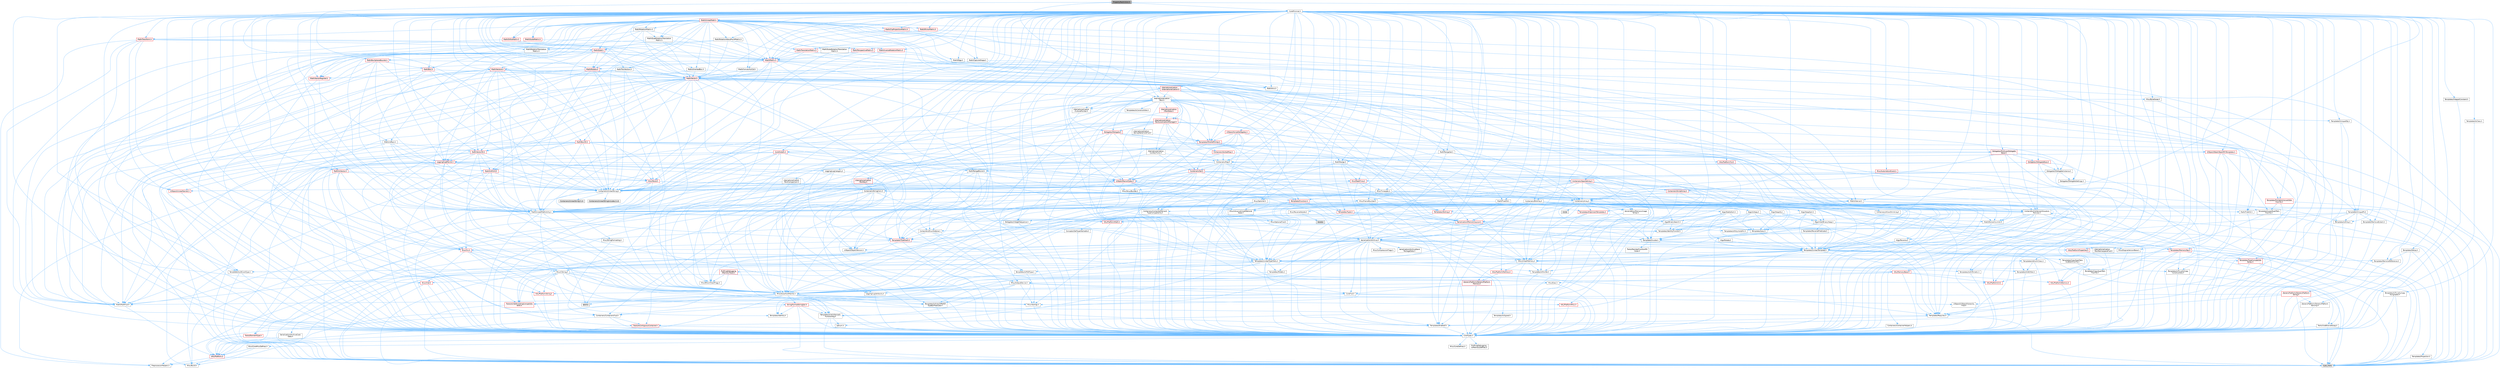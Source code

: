 digraph "PropertyRestriction.h"
{
 // INTERACTIVE_SVG=YES
 // LATEX_PDF_SIZE
  bgcolor="transparent";
  edge [fontname=Helvetica,fontsize=10,labelfontname=Helvetica,labelfontsize=10];
  node [fontname=Helvetica,fontsize=10,shape=box,height=0.2,width=0.4];
  Node1 [id="Node000001",label="PropertyRestriction.h",height=0.2,width=0.4,color="gray40", fillcolor="grey60", style="filled", fontcolor="black",tooltip=" "];
  Node1 -> Node2 [id="edge1_Node000001_Node000002",color="steelblue1",style="solid",tooltip=" "];
  Node2 [id="Node000002",label="Containers/Array.h",height=0.2,width=0.4,color="grey40", fillcolor="white", style="filled",URL="$df/dd0/Array_8h.html",tooltip=" "];
  Node2 -> Node3 [id="edge2_Node000002_Node000003",color="steelblue1",style="solid",tooltip=" "];
  Node3 [id="Node000003",label="CoreTypes.h",height=0.2,width=0.4,color="grey40", fillcolor="white", style="filled",URL="$dc/dec/CoreTypes_8h.html",tooltip=" "];
  Node3 -> Node4 [id="edge3_Node000003_Node000004",color="steelblue1",style="solid",tooltip=" "];
  Node4 [id="Node000004",label="HAL/Platform.h",height=0.2,width=0.4,color="red", fillcolor="#FFF0F0", style="filled",URL="$d9/dd0/Platform_8h.html",tooltip=" "];
  Node4 -> Node5 [id="edge4_Node000004_Node000005",color="steelblue1",style="solid",tooltip=" "];
  Node5 [id="Node000005",label="Misc/Build.h",height=0.2,width=0.4,color="grey40", fillcolor="white", style="filled",URL="$d3/dbb/Build_8h.html",tooltip=" "];
  Node4 -> Node7 [id="edge5_Node000004_Node000007",color="steelblue1",style="solid",tooltip=" "];
  Node7 [id="Node000007",label="type_traits",height=0.2,width=0.4,color="grey60", fillcolor="#E0E0E0", style="filled",tooltip=" "];
  Node4 -> Node8 [id="edge6_Node000004_Node000008",color="steelblue1",style="solid",tooltip=" "];
  Node8 [id="Node000008",label="PreprocessorHelpers.h",height=0.2,width=0.4,color="grey40", fillcolor="white", style="filled",URL="$db/ddb/PreprocessorHelpers_8h.html",tooltip=" "];
  Node3 -> Node14 [id="edge7_Node000003_Node000014",color="steelblue1",style="solid",tooltip=" "];
  Node14 [id="Node000014",label="ProfilingDebugging\l/UMemoryDefines.h",height=0.2,width=0.4,color="grey40", fillcolor="white", style="filled",URL="$d2/da2/UMemoryDefines_8h.html",tooltip=" "];
  Node3 -> Node15 [id="edge8_Node000003_Node000015",color="steelblue1",style="solid",tooltip=" "];
  Node15 [id="Node000015",label="Misc/CoreMiscDefines.h",height=0.2,width=0.4,color="grey40", fillcolor="white", style="filled",URL="$da/d38/CoreMiscDefines_8h.html",tooltip=" "];
  Node15 -> Node4 [id="edge9_Node000015_Node000004",color="steelblue1",style="solid",tooltip=" "];
  Node15 -> Node8 [id="edge10_Node000015_Node000008",color="steelblue1",style="solid",tooltip=" "];
  Node3 -> Node16 [id="edge11_Node000003_Node000016",color="steelblue1",style="solid",tooltip=" "];
  Node16 [id="Node000016",label="Misc/CoreDefines.h",height=0.2,width=0.4,color="grey40", fillcolor="white", style="filled",URL="$d3/dd2/CoreDefines_8h.html",tooltip=" "];
  Node2 -> Node17 [id="edge12_Node000002_Node000017",color="steelblue1",style="solid",tooltip=" "];
  Node17 [id="Node000017",label="Misc/AssertionMacros.h",height=0.2,width=0.4,color="grey40", fillcolor="white", style="filled",URL="$d0/dfa/AssertionMacros_8h.html",tooltip=" "];
  Node17 -> Node3 [id="edge13_Node000017_Node000003",color="steelblue1",style="solid",tooltip=" "];
  Node17 -> Node4 [id="edge14_Node000017_Node000004",color="steelblue1",style="solid",tooltip=" "];
  Node17 -> Node18 [id="edge15_Node000017_Node000018",color="steelblue1",style="solid",tooltip=" "];
  Node18 [id="Node000018",label="HAL/PlatformMisc.h",height=0.2,width=0.4,color="red", fillcolor="#FFF0F0", style="filled",URL="$d0/df5/PlatformMisc_8h.html",tooltip=" "];
  Node18 -> Node3 [id="edge16_Node000018_Node000003",color="steelblue1",style="solid",tooltip=" "];
  Node17 -> Node8 [id="edge17_Node000017_Node000008",color="steelblue1",style="solid",tooltip=" "];
  Node17 -> Node54 [id="edge18_Node000017_Node000054",color="steelblue1",style="solid",tooltip=" "];
  Node54 [id="Node000054",label="Templates/EnableIf.h",height=0.2,width=0.4,color="grey40", fillcolor="white", style="filled",URL="$d7/d60/EnableIf_8h.html",tooltip=" "];
  Node54 -> Node3 [id="edge19_Node000054_Node000003",color="steelblue1",style="solid",tooltip=" "];
  Node17 -> Node55 [id="edge20_Node000017_Node000055",color="steelblue1",style="solid",tooltip=" "];
  Node55 [id="Node000055",label="Templates/IsArrayOrRefOf\lTypeByPredicate.h",height=0.2,width=0.4,color="grey40", fillcolor="white", style="filled",URL="$d6/da1/IsArrayOrRefOfTypeByPredicate_8h.html",tooltip=" "];
  Node55 -> Node3 [id="edge21_Node000055_Node000003",color="steelblue1",style="solid",tooltip=" "];
  Node17 -> Node56 [id="edge22_Node000017_Node000056",color="steelblue1",style="solid",tooltip=" "];
  Node56 [id="Node000056",label="Templates/IsValidVariadic\lFunctionArg.h",height=0.2,width=0.4,color="grey40", fillcolor="white", style="filled",URL="$d0/dc8/IsValidVariadicFunctionArg_8h.html",tooltip=" "];
  Node56 -> Node3 [id="edge23_Node000056_Node000003",color="steelblue1",style="solid",tooltip=" "];
  Node56 -> Node57 [id="edge24_Node000056_Node000057",color="steelblue1",style="solid",tooltip=" "];
  Node57 [id="Node000057",label="IsEnum.h",height=0.2,width=0.4,color="grey40", fillcolor="white", style="filled",URL="$d4/de5/IsEnum_8h.html",tooltip=" "];
  Node56 -> Node7 [id="edge25_Node000056_Node000007",color="steelblue1",style="solid",tooltip=" "];
  Node17 -> Node58 [id="edge26_Node000017_Node000058",color="steelblue1",style="solid",tooltip=" "];
  Node58 [id="Node000058",label="Traits/IsCharEncodingCompatible\lWith.h",height=0.2,width=0.4,color="red", fillcolor="#FFF0F0", style="filled",URL="$df/dd1/IsCharEncodingCompatibleWith_8h.html",tooltip=" "];
  Node58 -> Node7 [id="edge27_Node000058_Node000007",color="steelblue1",style="solid",tooltip=" "];
  Node17 -> Node60 [id="edge28_Node000017_Node000060",color="steelblue1",style="solid",tooltip=" "];
  Node60 [id="Node000060",label="Misc/VarArgs.h",height=0.2,width=0.4,color="grey40", fillcolor="white", style="filled",URL="$d5/d6f/VarArgs_8h.html",tooltip=" "];
  Node60 -> Node3 [id="edge29_Node000060_Node000003",color="steelblue1",style="solid",tooltip=" "];
  Node17 -> Node61 [id="edge30_Node000017_Node000061",color="steelblue1",style="solid",tooltip=" "];
  Node61 [id="Node000061",label="String/FormatStringSan.h",height=0.2,width=0.4,color="red", fillcolor="#FFF0F0", style="filled",URL="$d3/d8b/FormatStringSan_8h.html",tooltip=" "];
  Node61 -> Node7 [id="edge31_Node000061_Node000007",color="steelblue1",style="solid",tooltip=" "];
  Node61 -> Node3 [id="edge32_Node000061_Node000003",color="steelblue1",style="solid",tooltip=" "];
  Node61 -> Node62 [id="edge33_Node000061_Node000062",color="steelblue1",style="solid",tooltip=" "];
  Node62 [id="Node000062",label="Templates/Requires.h",height=0.2,width=0.4,color="grey40", fillcolor="white", style="filled",URL="$dc/d96/Requires_8h.html",tooltip=" "];
  Node62 -> Node54 [id="edge34_Node000062_Node000054",color="steelblue1",style="solid",tooltip=" "];
  Node62 -> Node7 [id="edge35_Node000062_Node000007",color="steelblue1",style="solid",tooltip=" "];
  Node61 -> Node63 [id="edge36_Node000061_Node000063",color="steelblue1",style="solid",tooltip=" "];
  Node63 [id="Node000063",label="Templates/Identity.h",height=0.2,width=0.4,color="grey40", fillcolor="white", style="filled",URL="$d0/dd5/Identity_8h.html",tooltip=" "];
  Node61 -> Node56 [id="edge37_Node000061_Node000056",color="steelblue1",style="solid",tooltip=" "];
  Node61 -> Node26 [id="edge38_Node000061_Node000026",color="steelblue1",style="solid",tooltip=" "];
  Node26 [id="Node000026",label="Containers/ContainersFwd.h",height=0.2,width=0.4,color="grey40", fillcolor="white", style="filled",URL="$d4/d0a/ContainersFwd_8h.html",tooltip=" "];
  Node26 -> Node4 [id="edge39_Node000026_Node000004",color="steelblue1",style="solid",tooltip=" "];
  Node26 -> Node3 [id="edge40_Node000026_Node000003",color="steelblue1",style="solid",tooltip=" "];
  Node26 -> Node23 [id="edge41_Node000026_Node000023",color="steelblue1",style="solid",tooltip=" "];
  Node23 [id="Node000023",label="Traits/IsContiguousContainer.h",height=0.2,width=0.4,color="red", fillcolor="#FFF0F0", style="filled",URL="$d5/d3c/IsContiguousContainer_8h.html",tooltip=" "];
  Node23 -> Node3 [id="edge42_Node000023_Node000003",color="steelblue1",style="solid",tooltip=" "];
  Node17 -> Node67 [id="edge43_Node000017_Node000067",color="steelblue1",style="solid",tooltip=" "];
  Node67 [id="Node000067",label="atomic",height=0.2,width=0.4,color="grey60", fillcolor="#E0E0E0", style="filled",tooltip=" "];
  Node2 -> Node68 [id="edge44_Node000002_Node000068",color="steelblue1",style="solid",tooltip=" "];
  Node68 [id="Node000068",label="Misc/IntrusiveUnsetOptional\lState.h",height=0.2,width=0.4,color="grey40", fillcolor="white", style="filled",URL="$d2/d0a/IntrusiveUnsetOptionalState_8h.html",tooltip=" "];
  Node68 -> Node69 [id="edge45_Node000068_Node000069",color="steelblue1",style="solid",tooltip=" "];
  Node69 [id="Node000069",label="Misc/OptionalFwd.h",height=0.2,width=0.4,color="grey40", fillcolor="white", style="filled",URL="$dc/d50/OptionalFwd_8h.html",tooltip=" "];
  Node2 -> Node70 [id="edge46_Node000002_Node000070",color="steelblue1",style="solid",tooltip=" "];
  Node70 [id="Node000070",label="Misc/ReverseIterate.h",height=0.2,width=0.4,color="grey40", fillcolor="white", style="filled",URL="$db/de3/ReverseIterate_8h.html",tooltip=" "];
  Node70 -> Node4 [id="edge47_Node000070_Node000004",color="steelblue1",style="solid",tooltip=" "];
  Node70 -> Node71 [id="edge48_Node000070_Node000071",color="steelblue1",style="solid",tooltip=" "];
  Node71 [id="Node000071",label="iterator",height=0.2,width=0.4,color="grey60", fillcolor="#E0E0E0", style="filled",tooltip=" "];
  Node2 -> Node72 [id="edge49_Node000002_Node000072",color="steelblue1",style="solid",tooltip=" "];
  Node72 [id="Node000072",label="HAL/UnrealMemory.h",height=0.2,width=0.4,color="grey40", fillcolor="white", style="filled",URL="$d9/d96/UnrealMemory_8h.html",tooltip=" "];
  Node72 -> Node3 [id="edge50_Node000072_Node000003",color="steelblue1",style="solid",tooltip=" "];
  Node72 -> Node73 [id="edge51_Node000072_Node000073",color="steelblue1",style="solid",tooltip=" "];
  Node73 [id="Node000073",label="GenericPlatform/GenericPlatform\lMemory.h",height=0.2,width=0.4,color="red", fillcolor="#FFF0F0", style="filled",URL="$dd/d22/GenericPlatformMemory_8h.html",tooltip=" "];
  Node73 -> Node25 [id="edge52_Node000073_Node000025",color="steelblue1",style="solid",tooltip=" "];
  Node25 [id="Node000025",label="CoreFwd.h",height=0.2,width=0.4,color="grey40", fillcolor="white", style="filled",URL="$d1/d1e/CoreFwd_8h.html",tooltip=" "];
  Node25 -> Node3 [id="edge53_Node000025_Node000003",color="steelblue1",style="solid",tooltip=" "];
  Node25 -> Node26 [id="edge54_Node000025_Node000026",color="steelblue1",style="solid",tooltip=" "];
  Node25 -> Node27 [id="edge55_Node000025_Node000027",color="steelblue1",style="solid",tooltip=" "];
  Node27 [id="Node000027",label="Math/MathFwd.h",height=0.2,width=0.4,color="grey40", fillcolor="white", style="filled",URL="$d2/d10/MathFwd_8h.html",tooltip=" "];
  Node27 -> Node4 [id="edge56_Node000027_Node000004",color="steelblue1",style="solid",tooltip=" "];
  Node25 -> Node28 [id="edge57_Node000025_Node000028",color="steelblue1",style="solid",tooltip=" "];
  Node28 [id="Node000028",label="UObject/UObjectHierarchy\lFwd.h",height=0.2,width=0.4,color="grey40", fillcolor="white", style="filled",URL="$d3/d13/UObjectHierarchyFwd_8h.html",tooltip=" "];
  Node73 -> Node3 [id="edge58_Node000073_Node000003",color="steelblue1",style="solid",tooltip=" "];
  Node73 -> Node74 [id="edge59_Node000073_Node000074",color="steelblue1",style="solid",tooltip=" "];
  Node74 [id="Node000074",label="HAL/PlatformString.h",height=0.2,width=0.4,color="red", fillcolor="#FFF0F0", style="filled",URL="$db/db5/PlatformString_8h.html",tooltip=" "];
  Node74 -> Node3 [id="edge60_Node000074_Node000003",color="steelblue1",style="solid",tooltip=" "];
  Node72 -> Node76 [id="edge61_Node000072_Node000076",color="steelblue1",style="solid",tooltip=" "];
  Node76 [id="Node000076",label="HAL/MemoryBase.h",height=0.2,width=0.4,color="red", fillcolor="#FFF0F0", style="filled",URL="$d6/d9f/MemoryBase_8h.html",tooltip=" "];
  Node76 -> Node3 [id="edge62_Node000076_Node000003",color="steelblue1",style="solid",tooltip=" "];
  Node76 -> Node47 [id="edge63_Node000076_Node000047",color="steelblue1",style="solid",tooltip=" "];
  Node47 [id="Node000047",label="HAL/PlatformAtomics.h",height=0.2,width=0.4,color="red", fillcolor="#FFF0F0", style="filled",URL="$d3/d36/PlatformAtomics_8h.html",tooltip=" "];
  Node47 -> Node3 [id="edge64_Node000047_Node000003",color="steelblue1",style="solid",tooltip=" "];
  Node76 -> Node30 [id="edge65_Node000076_Node000030",color="steelblue1",style="solid",tooltip=" "];
  Node30 [id="Node000030",label="HAL/PlatformCrt.h",height=0.2,width=0.4,color="red", fillcolor="#FFF0F0", style="filled",URL="$d8/d75/PlatformCrt_8h.html",tooltip=" "];
  Node76 -> Node77 [id="edge66_Node000076_Node000077",color="steelblue1",style="solid",tooltip=" "];
  Node77 [id="Node000077",label="Misc/Exec.h",height=0.2,width=0.4,color="grey40", fillcolor="white", style="filled",URL="$de/ddb/Exec_8h.html",tooltip=" "];
  Node77 -> Node3 [id="edge67_Node000077_Node000003",color="steelblue1",style="solid",tooltip=" "];
  Node77 -> Node17 [id="edge68_Node000077_Node000017",color="steelblue1",style="solid",tooltip=" "];
  Node76 -> Node78 [id="edge69_Node000076_Node000078",color="steelblue1",style="solid",tooltip=" "];
  Node78 [id="Node000078",label="Misc/OutputDevice.h",height=0.2,width=0.4,color="grey40", fillcolor="white", style="filled",URL="$d7/d32/OutputDevice_8h.html",tooltip=" "];
  Node78 -> Node25 [id="edge70_Node000078_Node000025",color="steelblue1",style="solid",tooltip=" "];
  Node78 -> Node3 [id="edge71_Node000078_Node000003",color="steelblue1",style="solid",tooltip=" "];
  Node78 -> Node79 [id="edge72_Node000078_Node000079",color="steelblue1",style="solid",tooltip=" "];
  Node79 [id="Node000079",label="Logging/LogVerbosity.h",height=0.2,width=0.4,color="grey40", fillcolor="white", style="filled",URL="$d2/d8f/LogVerbosity_8h.html",tooltip=" "];
  Node79 -> Node3 [id="edge73_Node000079_Node000003",color="steelblue1",style="solid",tooltip=" "];
  Node78 -> Node60 [id="edge74_Node000078_Node000060",color="steelblue1",style="solid",tooltip=" "];
  Node78 -> Node55 [id="edge75_Node000078_Node000055",color="steelblue1",style="solid",tooltip=" "];
  Node78 -> Node56 [id="edge76_Node000078_Node000056",color="steelblue1",style="solid",tooltip=" "];
  Node78 -> Node58 [id="edge77_Node000078_Node000058",color="steelblue1",style="solid",tooltip=" "];
  Node72 -> Node89 [id="edge78_Node000072_Node000089",color="steelblue1",style="solid",tooltip=" "];
  Node89 [id="Node000089",label="HAL/PlatformMemory.h",height=0.2,width=0.4,color="red", fillcolor="#FFF0F0", style="filled",URL="$de/d68/PlatformMemory_8h.html",tooltip=" "];
  Node89 -> Node3 [id="edge79_Node000089_Node000003",color="steelblue1",style="solid",tooltip=" "];
  Node89 -> Node73 [id="edge80_Node000089_Node000073",color="steelblue1",style="solid",tooltip=" "];
  Node72 -> Node91 [id="edge81_Node000072_Node000091",color="steelblue1",style="solid",tooltip=" "];
  Node91 [id="Node000091",label="ProfilingDebugging\l/MemoryTrace.h",height=0.2,width=0.4,color="red", fillcolor="#FFF0F0", style="filled",URL="$da/dd7/MemoryTrace_8h.html",tooltip=" "];
  Node91 -> Node4 [id="edge82_Node000091_Node000004",color="steelblue1",style="solid",tooltip=" "];
  Node91 -> Node42 [id="edge83_Node000091_Node000042",color="steelblue1",style="solid",tooltip=" "];
  Node42 [id="Node000042",label="Misc/EnumClassFlags.h",height=0.2,width=0.4,color="grey40", fillcolor="white", style="filled",URL="$d8/de7/EnumClassFlags_8h.html",tooltip=" "];
  Node72 -> Node92 [id="edge84_Node000072_Node000092",color="steelblue1",style="solid",tooltip=" "];
  Node92 [id="Node000092",label="Templates/IsPointer.h",height=0.2,width=0.4,color="grey40", fillcolor="white", style="filled",URL="$d7/d05/IsPointer_8h.html",tooltip=" "];
  Node92 -> Node3 [id="edge85_Node000092_Node000003",color="steelblue1",style="solid",tooltip=" "];
  Node2 -> Node93 [id="edge86_Node000002_Node000093",color="steelblue1",style="solid",tooltip=" "];
  Node93 [id="Node000093",label="Templates/UnrealTypeTraits.h",height=0.2,width=0.4,color="grey40", fillcolor="white", style="filled",URL="$d2/d2d/UnrealTypeTraits_8h.html",tooltip=" "];
  Node93 -> Node3 [id="edge87_Node000093_Node000003",color="steelblue1",style="solid",tooltip=" "];
  Node93 -> Node92 [id="edge88_Node000093_Node000092",color="steelblue1",style="solid",tooltip=" "];
  Node93 -> Node17 [id="edge89_Node000093_Node000017",color="steelblue1",style="solid",tooltip=" "];
  Node93 -> Node85 [id="edge90_Node000093_Node000085",color="steelblue1",style="solid",tooltip=" "];
  Node85 [id="Node000085",label="Templates/AndOrNot.h",height=0.2,width=0.4,color="grey40", fillcolor="white", style="filled",URL="$db/d0a/AndOrNot_8h.html",tooltip=" "];
  Node85 -> Node3 [id="edge91_Node000085_Node000003",color="steelblue1",style="solid",tooltip=" "];
  Node93 -> Node54 [id="edge92_Node000093_Node000054",color="steelblue1",style="solid",tooltip=" "];
  Node93 -> Node94 [id="edge93_Node000093_Node000094",color="steelblue1",style="solid",tooltip=" "];
  Node94 [id="Node000094",label="Templates/IsArithmetic.h",height=0.2,width=0.4,color="grey40", fillcolor="white", style="filled",URL="$d2/d5d/IsArithmetic_8h.html",tooltip=" "];
  Node94 -> Node3 [id="edge94_Node000094_Node000003",color="steelblue1",style="solid",tooltip=" "];
  Node93 -> Node57 [id="edge95_Node000093_Node000057",color="steelblue1",style="solid",tooltip=" "];
  Node93 -> Node95 [id="edge96_Node000093_Node000095",color="steelblue1",style="solid",tooltip=" "];
  Node95 [id="Node000095",label="Templates/Models.h",height=0.2,width=0.4,color="grey40", fillcolor="white", style="filled",URL="$d3/d0c/Models_8h.html",tooltip=" "];
  Node95 -> Node63 [id="edge97_Node000095_Node000063",color="steelblue1",style="solid",tooltip=" "];
  Node93 -> Node96 [id="edge98_Node000093_Node000096",color="steelblue1",style="solid",tooltip=" "];
  Node96 [id="Node000096",label="Templates/IsPODType.h",height=0.2,width=0.4,color="grey40", fillcolor="white", style="filled",URL="$d7/db1/IsPODType_8h.html",tooltip=" "];
  Node96 -> Node3 [id="edge99_Node000096_Node000003",color="steelblue1",style="solid",tooltip=" "];
  Node93 -> Node97 [id="edge100_Node000093_Node000097",color="steelblue1",style="solid",tooltip=" "];
  Node97 [id="Node000097",label="Templates/IsUECoreType.h",height=0.2,width=0.4,color="grey40", fillcolor="white", style="filled",URL="$d1/db8/IsUECoreType_8h.html",tooltip=" "];
  Node97 -> Node3 [id="edge101_Node000097_Node000003",color="steelblue1",style="solid",tooltip=" "];
  Node97 -> Node7 [id="edge102_Node000097_Node000007",color="steelblue1",style="solid",tooltip=" "];
  Node93 -> Node86 [id="edge103_Node000093_Node000086",color="steelblue1",style="solid",tooltip=" "];
  Node86 [id="Node000086",label="Templates/IsTriviallyCopy\lConstructible.h",height=0.2,width=0.4,color="grey40", fillcolor="white", style="filled",URL="$d3/d78/IsTriviallyCopyConstructible_8h.html",tooltip=" "];
  Node86 -> Node3 [id="edge104_Node000086_Node000003",color="steelblue1",style="solid",tooltip=" "];
  Node86 -> Node7 [id="edge105_Node000086_Node000007",color="steelblue1",style="solid",tooltip=" "];
  Node2 -> Node98 [id="edge106_Node000002_Node000098",color="steelblue1",style="solid",tooltip=" "];
  Node98 [id="Node000098",label="Templates/UnrealTemplate.h",height=0.2,width=0.4,color="grey40", fillcolor="white", style="filled",URL="$d4/d24/UnrealTemplate_8h.html",tooltip=" "];
  Node98 -> Node3 [id="edge107_Node000098_Node000003",color="steelblue1",style="solid",tooltip=" "];
  Node98 -> Node92 [id="edge108_Node000098_Node000092",color="steelblue1",style="solid",tooltip=" "];
  Node98 -> Node72 [id="edge109_Node000098_Node000072",color="steelblue1",style="solid",tooltip=" "];
  Node98 -> Node99 [id="edge110_Node000098_Node000099",color="steelblue1",style="solid",tooltip=" "];
  Node99 [id="Node000099",label="Templates/CopyQualifiers\lAndRefsFromTo.h",height=0.2,width=0.4,color="grey40", fillcolor="white", style="filled",URL="$d3/db3/CopyQualifiersAndRefsFromTo_8h.html",tooltip=" "];
  Node99 -> Node100 [id="edge111_Node000099_Node000100",color="steelblue1",style="solid",tooltip=" "];
  Node100 [id="Node000100",label="Templates/CopyQualifiers\lFromTo.h",height=0.2,width=0.4,color="grey40", fillcolor="white", style="filled",URL="$d5/db4/CopyQualifiersFromTo_8h.html",tooltip=" "];
  Node98 -> Node93 [id="edge112_Node000098_Node000093",color="steelblue1",style="solid",tooltip=" "];
  Node98 -> Node101 [id="edge113_Node000098_Node000101",color="steelblue1",style="solid",tooltip=" "];
  Node101 [id="Node000101",label="Templates/RemoveReference.h",height=0.2,width=0.4,color="grey40", fillcolor="white", style="filled",URL="$da/dbe/RemoveReference_8h.html",tooltip=" "];
  Node101 -> Node3 [id="edge114_Node000101_Node000003",color="steelblue1",style="solid",tooltip=" "];
  Node98 -> Node62 [id="edge115_Node000098_Node000062",color="steelblue1",style="solid",tooltip=" "];
  Node98 -> Node102 [id="edge116_Node000098_Node000102",color="steelblue1",style="solid",tooltip=" "];
  Node102 [id="Node000102",label="Templates/TypeCompatible\lBytes.h",height=0.2,width=0.4,color="red", fillcolor="#FFF0F0", style="filled",URL="$df/d0a/TypeCompatibleBytes_8h.html",tooltip=" "];
  Node102 -> Node3 [id="edge117_Node000102_Node000003",color="steelblue1",style="solid",tooltip=" "];
  Node102 -> Node7 [id="edge118_Node000102_Node000007",color="steelblue1",style="solid",tooltip=" "];
  Node98 -> Node63 [id="edge119_Node000098_Node000063",color="steelblue1",style="solid",tooltip=" "];
  Node98 -> Node23 [id="edge120_Node000098_Node000023",color="steelblue1",style="solid",tooltip=" "];
  Node98 -> Node103 [id="edge121_Node000098_Node000103",color="steelblue1",style="solid",tooltip=" "];
  Node103 [id="Node000103",label="Traits/UseBitwiseSwap.h",height=0.2,width=0.4,color="grey40", fillcolor="white", style="filled",URL="$db/df3/UseBitwiseSwap_8h.html",tooltip=" "];
  Node103 -> Node3 [id="edge122_Node000103_Node000003",color="steelblue1",style="solid",tooltip=" "];
  Node103 -> Node7 [id="edge123_Node000103_Node000007",color="steelblue1",style="solid",tooltip=" "];
  Node98 -> Node7 [id="edge124_Node000098_Node000007",color="steelblue1",style="solid",tooltip=" "];
  Node2 -> Node104 [id="edge125_Node000002_Node000104",color="steelblue1",style="solid",tooltip=" "];
  Node104 [id="Node000104",label="Containers/AllowShrinking.h",height=0.2,width=0.4,color="grey40", fillcolor="white", style="filled",URL="$d7/d1a/AllowShrinking_8h.html",tooltip=" "];
  Node104 -> Node3 [id="edge126_Node000104_Node000003",color="steelblue1",style="solid",tooltip=" "];
  Node2 -> Node105 [id="edge127_Node000002_Node000105",color="steelblue1",style="solid",tooltip=" "];
  Node105 [id="Node000105",label="Containers/ContainerAllocation\lPolicies.h",height=0.2,width=0.4,color="grey40", fillcolor="white", style="filled",URL="$d7/dff/ContainerAllocationPolicies_8h.html",tooltip=" "];
  Node105 -> Node3 [id="edge128_Node000105_Node000003",color="steelblue1",style="solid",tooltip=" "];
  Node105 -> Node106 [id="edge129_Node000105_Node000106",color="steelblue1",style="solid",tooltip=" "];
  Node106 [id="Node000106",label="Containers/ContainerHelpers.h",height=0.2,width=0.4,color="grey40", fillcolor="white", style="filled",URL="$d7/d33/ContainerHelpers_8h.html",tooltip=" "];
  Node106 -> Node3 [id="edge130_Node000106_Node000003",color="steelblue1",style="solid",tooltip=" "];
  Node105 -> Node105 [id="edge131_Node000105_Node000105",color="steelblue1",style="solid",tooltip=" "];
  Node105 -> Node107 [id="edge132_Node000105_Node000107",color="steelblue1",style="solid",tooltip=" "];
  Node107 [id="Node000107",label="HAL/PlatformMath.h",height=0.2,width=0.4,color="red", fillcolor="#FFF0F0", style="filled",URL="$dc/d53/PlatformMath_8h.html",tooltip=" "];
  Node107 -> Node3 [id="edge133_Node000107_Node000003",color="steelblue1",style="solid",tooltip=" "];
  Node105 -> Node72 [id="edge134_Node000105_Node000072",color="steelblue1",style="solid",tooltip=" "];
  Node105 -> Node40 [id="edge135_Node000105_Node000040",color="steelblue1",style="solid",tooltip=" "];
  Node40 [id="Node000040",label="Math/NumericLimits.h",height=0.2,width=0.4,color="grey40", fillcolor="white", style="filled",URL="$df/d1b/NumericLimits_8h.html",tooltip=" "];
  Node40 -> Node3 [id="edge136_Node000040_Node000003",color="steelblue1",style="solid",tooltip=" "];
  Node105 -> Node17 [id="edge137_Node000105_Node000017",color="steelblue1",style="solid",tooltip=" "];
  Node105 -> Node115 [id="edge138_Node000105_Node000115",color="steelblue1",style="solid",tooltip=" "];
  Node115 [id="Node000115",label="Templates/IsPolymorphic.h",height=0.2,width=0.4,color="grey40", fillcolor="white", style="filled",URL="$dc/d20/IsPolymorphic_8h.html",tooltip=" "];
  Node105 -> Node116 [id="edge139_Node000105_Node000116",color="steelblue1",style="solid",tooltip=" "];
  Node116 [id="Node000116",label="Templates/MemoryOps.h",height=0.2,width=0.4,color="red", fillcolor="#FFF0F0", style="filled",URL="$db/dea/MemoryOps_8h.html",tooltip=" "];
  Node116 -> Node3 [id="edge140_Node000116_Node000003",color="steelblue1",style="solid",tooltip=" "];
  Node116 -> Node72 [id="edge141_Node000116_Node000072",color="steelblue1",style="solid",tooltip=" "];
  Node116 -> Node87 [id="edge142_Node000116_Node000087",color="steelblue1",style="solid",tooltip=" "];
  Node87 [id="Node000087",label="Templates/IsTriviallyCopy\lAssignable.h",height=0.2,width=0.4,color="grey40", fillcolor="white", style="filled",URL="$d2/df2/IsTriviallyCopyAssignable_8h.html",tooltip=" "];
  Node87 -> Node3 [id="edge143_Node000087_Node000003",color="steelblue1",style="solid",tooltip=" "];
  Node87 -> Node7 [id="edge144_Node000087_Node000007",color="steelblue1",style="solid",tooltip=" "];
  Node116 -> Node86 [id="edge145_Node000116_Node000086",color="steelblue1",style="solid",tooltip=" "];
  Node116 -> Node62 [id="edge146_Node000116_Node000062",color="steelblue1",style="solid",tooltip=" "];
  Node116 -> Node93 [id="edge147_Node000116_Node000093",color="steelblue1",style="solid",tooltip=" "];
  Node116 -> Node103 [id="edge148_Node000116_Node000103",color="steelblue1",style="solid",tooltip=" "];
  Node116 -> Node7 [id="edge149_Node000116_Node000007",color="steelblue1",style="solid",tooltip=" "];
  Node105 -> Node102 [id="edge150_Node000105_Node000102",color="steelblue1",style="solid",tooltip=" "];
  Node105 -> Node7 [id="edge151_Node000105_Node000007",color="steelblue1",style="solid",tooltip=" "];
  Node2 -> Node117 [id="edge152_Node000002_Node000117",color="steelblue1",style="solid",tooltip=" "];
  Node117 [id="Node000117",label="Containers/ContainerElement\lTypeCompatibility.h",height=0.2,width=0.4,color="grey40", fillcolor="white", style="filled",URL="$df/ddf/ContainerElementTypeCompatibility_8h.html",tooltip=" "];
  Node117 -> Node3 [id="edge153_Node000117_Node000003",color="steelblue1",style="solid",tooltip=" "];
  Node117 -> Node93 [id="edge154_Node000117_Node000093",color="steelblue1",style="solid",tooltip=" "];
  Node2 -> Node118 [id="edge155_Node000002_Node000118",color="steelblue1",style="solid",tooltip=" "];
  Node118 [id="Node000118",label="Serialization/Archive.h",height=0.2,width=0.4,color="grey40", fillcolor="white", style="filled",URL="$d7/d3b/Archive_8h.html",tooltip=" "];
  Node118 -> Node25 [id="edge156_Node000118_Node000025",color="steelblue1",style="solid",tooltip=" "];
  Node118 -> Node3 [id="edge157_Node000118_Node000003",color="steelblue1",style="solid",tooltip=" "];
  Node118 -> Node119 [id="edge158_Node000118_Node000119",color="steelblue1",style="solid",tooltip=" "];
  Node119 [id="Node000119",label="HAL/PlatformProperties.h",height=0.2,width=0.4,color="red", fillcolor="#FFF0F0", style="filled",URL="$d9/db0/PlatformProperties_8h.html",tooltip=" "];
  Node119 -> Node3 [id="edge159_Node000119_Node000003",color="steelblue1",style="solid",tooltip=" "];
  Node118 -> Node122 [id="edge160_Node000118_Node000122",color="steelblue1",style="solid",tooltip=" "];
  Node122 [id="Node000122",label="Internationalization\l/TextNamespaceFwd.h",height=0.2,width=0.4,color="grey40", fillcolor="white", style="filled",URL="$d8/d97/TextNamespaceFwd_8h.html",tooltip=" "];
  Node122 -> Node3 [id="edge161_Node000122_Node000003",color="steelblue1",style="solid",tooltip=" "];
  Node118 -> Node27 [id="edge162_Node000118_Node000027",color="steelblue1",style="solid",tooltip=" "];
  Node118 -> Node17 [id="edge163_Node000118_Node000017",color="steelblue1",style="solid",tooltip=" "];
  Node118 -> Node5 [id="edge164_Node000118_Node000005",color="steelblue1",style="solid",tooltip=" "];
  Node118 -> Node41 [id="edge165_Node000118_Node000041",color="steelblue1",style="solid",tooltip=" "];
  Node41 [id="Node000041",label="Misc/CompressionFlags.h",height=0.2,width=0.4,color="grey40", fillcolor="white", style="filled",URL="$d9/d76/CompressionFlags_8h.html",tooltip=" "];
  Node118 -> Node123 [id="edge166_Node000118_Node000123",color="steelblue1",style="solid",tooltip=" "];
  Node123 [id="Node000123",label="Misc/EngineVersionBase.h",height=0.2,width=0.4,color="grey40", fillcolor="white", style="filled",URL="$d5/d2b/EngineVersionBase_8h.html",tooltip=" "];
  Node123 -> Node3 [id="edge167_Node000123_Node000003",color="steelblue1",style="solid",tooltip=" "];
  Node118 -> Node60 [id="edge168_Node000118_Node000060",color="steelblue1",style="solid",tooltip=" "];
  Node118 -> Node124 [id="edge169_Node000118_Node000124",color="steelblue1",style="solid",tooltip=" "];
  Node124 [id="Node000124",label="Serialization/ArchiveCook\lData.h",height=0.2,width=0.4,color="grey40", fillcolor="white", style="filled",URL="$dc/db6/ArchiveCookData_8h.html",tooltip=" "];
  Node124 -> Node4 [id="edge170_Node000124_Node000004",color="steelblue1",style="solid",tooltip=" "];
  Node118 -> Node125 [id="edge171_Node000118_Node000125",color="steelblue1",style="solid",tooltip=" "];
  Node125 [id="Node000125",label="Serialization/ArchiveSave\lPackageData.h",height=0.2,width=0.4,color="grey40", fillcolor="white", style="filled",URL="$d1/d37/ArchiveSavePackageData_8h.html",tooltip=" "];
  Node118 -> Node54 [id="edge172_Node000118_Node000054",color="steelblue1",style="solid",tooltip=" "];
  Node118 -> Node55 [id="edge173_Node000118_Node000055",color="steelblue1",style="solid",tooltip=" "];
  Node118 -> Node126 [id="edge174_Node000118_Node000126",color="steelblue1",style="solid",tooltip=" "];
  Node126 [id="Node000126",label="Templates/IsEnumClass.h",height=0.2,width=0.4,color="grey40", fillcolor="white", style="filled",URL="$d7/d15/IsEnumClass_8h.html",tooltip=" "];
  Node126 -> Node3 [id="edge175_Node000126_Node000003",color="steelblue1",style="solid",tooltip=" "];
  Node126 -> Node85 [id="edge176_Node000126_Node000085",color="steelblue1",style="solid",tooltip=" "];
  Node118 -> Node112 [id="edge177_Node000118_Node000112",color="steelblue1",style="solid",tooltip=" "];
  Node112 [id="Node000112",label="Templates/IsSigned.h",height=0.2,width=0.4,color="grey40", fillcolor="white", style="filled",URL="$d8/dd8/IsSigned_8h.html",tooltip=" "];
  Node112 -> Node3 [id="edge178_Node000112_Node000003",color="steelblue1",style="solid",tooltip=" "];
  Node118 -> Node56 [id="edge179_Node000118_Node000056",color="steelblue1",style="solid",tooltip=" "];
  Node118 -> Node98 [id="edge180_Node000118_Node000098",color="steelblue1",style="solid",tooltip=" "];
  Node118 -> Node58 [id="edge181_Node000118_Node000058",color="steelblue1",style="solid",tooltip=" "];
  Node118 -> Node127 [id="edge182_Node000118_Node000127",color="steelblue1",style="solid",tooltip=" "];
  Node127 [id="Node000127",label="UObject/ObjectVersion.h",height=0.2,width=0.4,color="grey40", fillcolor="white", style="filled",URL="$da/d63/ObjectVersion_8h.html",tooltip=" "];
  Node127 -> Node3 [id="edge183_Node000127_Node000003",color="steelblue1",style="solid",tooltip=" "];
  Node2 -> Node128 [id="edge184_Node000002_Node000128",color="steelblue1",style="solid",tooltip=" "];
  Node128 [id="Node000128",label="Serialization/MemoryImage\lWriter.h",height=0.2,width=0.4,color="grey40", fillcolor="white", style="filled",URL="$d0/d08/MemoryImageWriter_8h.html",tooltip=" "];
  Node128 -> Node3 [id="edge185_Node000128_Node000003",color="steelblue1",style="solid",tooltip=" "];
  Node128 -> Node129 [id="edge186_Node000128_Node000129",color="steelblue1",style="solid",tooltip=" "];
  Node129 [id="Node000129",label="Serialization/MemoryLayout.h",height=0.2,width=0.4,color="red", fillcolor="#FFF0F0", style="filled",URL="$d7/d66/MemoryLayout_8h.html",tooltip=" "];
  Node129 -> Node132 [id="edge187_Node000129_Node000132",color="steelblue1",style="solid",tooltip=" "];
  Node132 [id="Node000132",label="Containers/EnumAsByte.h",height=0.2,width=0.4,color="grey40", fillcolor="white", style="filled",URL="$d6/d9a/EnumAsByte_8h.html",tooltip=" "];
  Node132 -> Node3 [id="edge188_Node000132_Node000003",color="steelblue1",style="solid",tooltip=" "];
  Node132 -> Node96 [id="edge189_Node000132_Node000096",color="steelblue1",style="solid",tooltip=" "];
  Node132 -> Node133 [id="edge190_Node000132_Node000133",color="steelblue1",style="solid",tooltip=" "];
  Node133 [id="Node000133",label="Templates/TypeHash.h",height=0.2,width=0.4,color="red", fillcolor="#FFF0F0", style="filled",URL="$d1/d62/TypeHash_8h.html",tooltip=" "];
  Node133 -> Node3 [id="edge191_Node000133_Node000003",color="steelblue1",style="solid",tooltip=" "];
  Node133 -> Node62 [id="edge192_Node000133_Node000062",color="steelblue1",style="solid",tooltip=" "];
  Node133 -> Node134 [id="edge193_Node000133_Node000134",color="steelblue1",style="solid",tooltip=" "];
  Node134 [id="Node000134",label="Misc/Crc.h",height=0.2,width=0.4,color="red", fillcolor="#FFF0F0", style="filled",URL="$d4/dd2/Crc_8h.html",tooltip=" "];
  Node134 -> Node3 [id="edge194_Node000134_Node000003",color="steelblue1",style="solid",tooltip=" "];
  Node134 -> Node74 [id="edge195_Node000134_Node000074",color="steelblue1",style="solid",tooltip=" "];
  Node134 -> Node17 [id="edge196_Node000134_Node000017",color="steelblue1",style="solid",tooltip=" "];
  Node134 -> Node135 [id="edge197_Node000134_Node000135",color="steelblue1",style="solid",tooltip=" "];
  Node135 [id="Node000135",label="Misc/CString.h",height=0.2,width=0.4,color="grey40", fillcolor="white", style="filled",URL="$d2/d49/CString_8h.html",tooltip=" "];
  Node135 -> Node3 [id="edge198_Node000135_Node000003",color="steelblue1",style="solid",tooltip=" "];
  Node135 -> Node30 [id="edge199_Node000135_Node000030",color="steelblue1",style="solid",tooltip=" "];
  Node135 -> Node74 [id="edge200_Node000135_Node000074",color="steelblue1",style="solid",tooltip=" "];
  Node135 -> Node17 [id="edge201_Node000135_Node000017",color="steelblue1",style="solid",tooltip=" "];
  Node135 -> Node136 [id="edge202_Node000135_Node000136",color="steelblue1",style="solid",tooltip=" "];
  Node136 [id="Node000136",label="Misc/Char.h",height=0.2,width=0.4,color="red", fillcolor="#FFF0F0", style="filled",URL="$d0/d58/Char_8h.html",tooltip=" "];
  Node136 -> Node3 [id="edge203_Node000136_Node000003",color="steelblue1",style="solid",tooltip=" "];
  Node136 -> Node7 [id="edge204_Node000136_Node000007",color="steelblue1",style="solid",tooltip=" "];
  Node135 -> Node60 [id="edge205_Node000135_Node000060",color="steelblue1",style="solid",tooltip=" "];
  Node135 -> Node55 [id="edge206_Node000135_Node000055",color="steelblue1",style="solid",tooltip=" "];
  Node135 -> Node56 [id="edge207_Node000135_Node000056",color="steelblue1",style="solid",tooltip=" "];
  Node135 -> Node58 [id="edge208_Node000135_Node000058",color="steelblue1",style="solid",tooltip=" "];
  Node134 -> Node136 [id="edge209_Node000134_Node000136",color="steelblue1",style="solid",tooltip=" "];
  Node134 -> Node93 [id="edge210_Node000134_Node000093",color="steelblue1",style="solid",tooltip=" "];
  Node133 -> Node7 [id="edge211_Node000133_Node000007",color="steelblue1",style="solid",tooltip=" "];
  Node129 -> Node72 [id="edge212_Node000129_Node000072",color="steelblue1",style="solid",tooltip=" "];
  Node129 -> Node54 [id="edge213_Node000129_Node000054",color="steelblue1",style="solid",tooltip=" "];
  Node129 -> Node115 [id="edge214_Node000129_Node000115",color="steelblue1",style="solid",tooltip=" "];
  Node129 -> Node95 [id="edge215_Node000129_Node000095",color="steelblue1",style="solid",tooltip=" "];
  Node129 -> Node98 [id="edge216_Node000129_Node000098",color="steelblue1",style="solid",tooltip=" "];
  Node2 -> Node142 [id="edge217_Node000002_Node000142",color="steelblue1",style="solid",tooltip=" "];
  Node142 [id="Node000142",label="Algo/Heapify.h",height=0.2,width=0.4,color="grey40", fillcolor="white", style="filled",URL="$d0/d2a/Heapify_8h.html",tooltip=" "];
  Node142 -> Node143 [id="edge218_Node000142_Node000143",color="steelblue1",style="solid",tooltip=" "];
  Node143 [id="Node000143",label="Algo/Impl/BinaryHeap.h",height=0.2,width=0.4,color="grey40", fillcolor="white", style="filled",URL="$d7/da3/Algo_2Impl_2BinaryHeap_8h.html",tooltip=" "];
  Node143 -> Node144 [id="edge219_Node000143_Node000144",color="steelblue1",style="solid",tooltip=" "];
  Node144 [id="Node000144",label="Templates/Invoke.h",height=0.2,width=0.4,color="grey40", fillcolor="white", style="filled",URL="$d7/deb/Invoke_8h.html",tooltip=" "];
  Node144 -> Node3 [id="edge220_Node000144_Node000003",color="steelblue1",style="solid",tooltip=" "];
  Node144 -> Node145 [id="edge221_Node000144_Node000145",color="steelblue1",style="solid",tooltip=" "];
  Node145 [id="Node000145",label="Traits/MemberFunctionPtr\lOuter.h",height=0.2,width=0.4,color="grey40", fillcolor="white", style="filled",URL="$db/da7/MemberFunctionPtrOuter_8h.html",tooltip=" "];
  Node144 -> Node98 [id="edge222_Node000144_Node000098",color="steelblue1",style="solid",tooltip=" "];
  Node144 -> Node7 [id="edge223_Node000144_Node000007",color="steelblue1",style="solid",tooltip=" "];
  Node143 -> Node146 [id="edge224_Node000143_Node000146",color="steelblue1",style="solid",tooltip=" "];
  Node146 [id="Node000146",label="Templates/Projection.h",height=0.2,width=0.4,color="grey40", fillcolor="white", style="filled",URL="$d7/df0/Projection_8h.html",tooltip=" "];
  Node146 -> Node7 [id="edge225_Node000146_Node000007",color="steelblue1",style="solid",tooltip=" "];
  Node143 -> Node147 [id="edge226_Node000143_Node000147",color="steelblue1",style="solid",tooltip=" "];
  Node147 [id="Node000147",label="Templates/ReversePredicate.h",height=0.2,width=0.4,color="grey40", fillcolor="white", style="filled",URL="$d8/d28/ReversePredicate_8h.html",tooltip=" "];
  Node147 -> Node144 [id="edge227_Node000147_Node000144",color="steelblue1",style="solid",tooltip=" "];
  Node147 -> Node98 [id="edge228_Node000147_Node000098",color="steelblue1",style="solid",tooltip=" "];
  Node143 -> Node7 [id="edge229_Node000143_Node000007",color="steelblue1",style="solid",tooltip=" "];
  Node142 -> Node148 [id="edge230_Node000142_Node000148",color="steelblue1",style="solid",tooltip=" "];
  Node148 [id="Node000148",label="Templates/IdentityFunctor.h",height=0.2,width=0.4,color="grey40", fillcolor="white", style="filled",URL="$d7/d2e/IdentityFunctor_8h.html",tooltip=" "];
  Node148 -> Node4 [id="edge231_Node000148_Node000004",color="steelblue1",style="solid",tooltip=" "];
  Node142 -> Node144 [id="edge232_Node000142_Node000144",color="steelblue1",style="solid",tooltip=" "];
  Node142 -> Node149 [id="edge233_Node000142_Node000149",color="steelblue1",style="solid",tooltip=" "];
  Node149 [id="Node000149",label="Templates/Less.h",height=0.2,width=0.4,color="grey40", fillcolor="white", style="filled",URL="$de/dc8/Less_8h.html",tooltip=" "];
  Node149 -> Node3 [id="edge234_Node000149_Node000003",color="steelblue1",style="solid",tooltip=" "];
  Node149 -> Node98 [id="edge235_Node000149_Node000098",color="steelblue1",style="solid",tooltip=" "];
  Node142 -> Node98 [id="edge236_Node000142_Node000098",color="steelblue1",style="solid",tooltip=" "];
  Node2 -> Node150 [id="edge237_Node000002_Node000150",color="steelblue1",style="solid",tooltip=" "];
  Node150 [id="Node000150",label="Algo/HeapSort.h",height=0.2,width=0.4,color="grey40", fillcolor="white", style="filled",URL="$d3/d92/HeapSort_8h.html",tooltip=" "];
  Node150 -> Node143 [id="edge238_Node000150_Node000143",color="steelblue1",style="solid",tooltip=" "];
  Node150 -> Node148 [id="edge239_Node000150_Node000148",color="steelblue1",style="solid",tooltip=" "];
  Node150 -> Node149 [id="edge240_Node000150_Node000149",color="steelblue1",style="solid",tooltip=" "];
  Node150 -> Node98 [id="edge241_Node000150_Node000098",color="steelblue1",style="solid",tooltip=" "];
  Node2 -> Node151 [id="edge242_Node000002_Node000151",color="steelblue1",style="solid",tooltip=" "];
  Node151 [id="Node000151",label="Algo/IsHeap.h",height=0.2,width=0.4,color="grey40", fillcolor="white", style="filled",URL="$de/d32/IsHeap_8h.html",tooltip=" "];
  Node151 -> Node143 [id="edge243_Node000151_Node000143",color="steelblue1",style="solid",tooltip=" "];
  Node151 -> Node148 [id="edge244_Node000151_Node000148",color="steelblue1",style="solid",tooltip=" "];
  Node151 -> Node144 [id="edge245_Node000151_Node000144",color="steelblue1",style="solid",tooltip=" "];
  Node151 -> Node149 [id="edge246_Node000151_Node000149",color="steelblue1",style="solid",tooltip=" "];
  Node151 -> Node98 [id="edge247_Node000151_Node000098",color="steelblue1",style="solid",tooltip=" "];
  Node2 -> Node143 [id="edge248_Node000002_Node000143",color="steelblue1",style="solid",tooltip=" "];
  Node2 -> Node152 [id="edge249_Node000002_Node000152",color="steelblue1",style="solid",tooltip=" "];
  Node152 [id="Node000152",label="Algo/StableSort.h",height=0.2,width=0.4,color="grey40", fillcolor="white", style="filled",URL="$d7/d3c/StableSort_8h.html",tooltip=" "];
  Node152 -> Node153 [id="edge250_Node000152_Node000153",color="steelblue1",style="solid",tooltip=" "];
  Node153 [id="Node000153",label="Algo/BinarySearch.h",height=0.2,width=0.4,color="grey40", fillcolor="white", style="filled",URL="$db/db4/BinarySearch_8h.html",tooltip=" "];
  Node153 -> Node148 [id="edge251_Node000153_Node000148",color="steelblue1",style="solid",tooltip=" "];
  Node153 -> Node144 [id="edge252_Node000153_Node000144",color="steelblue1",style="solid",tooltip=" "];
  Node153 -> Node149 [id="edge253_Node000153_Node000149",color="steelblue1",style="solid",tooltip=" "];
  Node152 -> Node154 [id="edge254_Node000152_Node000154",color="steelblue1",style="solid",tooltip=" "];
  Node154 [id="Node000154",label="Algo/Rotate.h",height=0.2,width=0.4,color="grey40", fillcolor="white", style="filled",URL="$dd/da7/Rotate_8h.html",tooltip=" "];
  Node154 -> Node98 [id="edge255_Node000154_Node000098",color="steelblue1",style="solid",tooltip=" "];
  Node152 -> Node148 [id="edge256_Node000152_Node000148",color="steelblue1",style="solid",tooltip=" "];
  Node152 -> Node144 [id="edge257_Node000152_Node000144",color="steelblue1",style="solid",tooltip=" "];
  Node152 -> Node149 [id="edge258_Node000152_Node000149",color="steelblue1",style="solid",tooltip=" "];
  Node152 -> Node98 [id="edge259_Node000152_Node000098",color="steelblue1",style="solid",tooltip=" "];
  Node2 -> Node155 [id="edge260_Node000002_Node000155",color="steelblue1",style="solid",tooltip=" "];
  Node155 [id="Node000155",label="Concepts/GetTypeHashable.h",height=0.2,width=0.4,color="grey40", fillcolor="white", style="filled",URL="$d3/da2/GetTypeHashable_8h.html",tooltip=" "];
  Node155 -> Node3 [id="edge261_Node000155_Node000003",color="steelblue1",style="solid",tooltip=" "];
  Node155 -> Node133 [id="edge262_Node000155_Node000133",color="steelblue1",style="solid",tooltip=" "];
  Node2 -> Node148 [id="edge263_Node000002_Node000148",color="steelblue1",style="solid",tooltip=" "];
  Node2 -> Node144 [id="edge264_Node000002_Node000144",color="steelblue1",style="solid",tooltip=" "];
  Node2 -> Node149 [id="edge265_Node000002_Node000149",color="steelblue1",style="solid",tooltip=" "];
  Node2 -> Node156 [id="edge266_Node000002_Node000156",color="steelblue1",style="solid",tooltip=" "];
  Node156 [id="Node000156",label="Templates/LosesQualifiers\lFromTo.h",height=0.2,width=0.4,color="grey40", fillcolor="white", style="filled",URL="$d2/db3/LosesQualifiersFromTo_8h.html",tooltip=" "];
  Node156 -> Node100 [id="edge267_Node000156_Node000100",color="steelblue1",style="solid",tooltip=" "];
  Node156 -> Node7 [id="edge268_Node000156_Node000007",color="steelblue1",style="solid",tooltip=" "];
  Node2 -> Node62 [id="edge269_Node000002_Node000062",color="steelblue1",style="solid",tooltip=" "];
  Node2 -> Node157 [id="edge270_Node000002_Node000157",color="steelblue1",style="solid",tooltip=" "];
  Node157 [id="Node000157",label="Templates/Sorting.h",height=0.2,width=0.4,color="red", fillcolor="#FFF0F0", style="filled",URL="$d3/d9e/Sorting_8h.html",tooltip=" "];
  Node157 -> Node3 [id="edge271_Node000157_Node000003",color="steelblue1",style="solid",tooltip=" "];
  Node157 -> Node153 [id="edge272_Node000157_Node000153",color="steelblue1",style="solid",tooltip=" "];
  Node157 -> Node107 [id="edge273_Node000157_Node000107",color="steelblue1",style="solid",tooltip=" "];
  Node157 -> Node149 [id="edge274_Node000157_Node000149",color="steelblue1",style="solid",tooltip=" "];
  Node2 -> Node161 [id="edge275_Node000002_Node000161",color="steelblue1",style="solid",tooltip=" "];
  Node161 [id="Node000161",label="Templates/AlignmentTemplates.h",height=0.2,width=0.4,color="red", fillcolor="#FFF0F0", style="filled",URL="$dd/d32/AlignmentTemplates_8h.html",tooltip=" "];
  Node161 -> Node3 [id="edge276_Node000161_Node000003",color="steelblue1",style="solid",tooltip=" "];
  Node161 -> Node92 [id="edge277_Node000161_Node000092",color="steelblue1",style="solid",tooltip=" "];
  Node2 -> Node21 [id="edge278_Node000002_Node000021",color="steelblue1",style="solid",tooltip=" "];
  Node21 [id="Node000021",label="Traits/ElementType.h",height=0.2,width=0.4,color="red", fillcolor="#FFF0F0", style="filled",URL="$d5/d4f/ElementType_8h.html",tooltip=" "];
  Node21 -> Node4 [id="edge279_Node000021_Node000004",color="steelblue1",style="solid",tooltip=" "];
  Node21 -> Node7 [id="edge280_Node000021_Node000007",color="steelblue1",style="solid",tooltip=" "];
  Node2 -> Node113 [id="edge281_Node000002_Node000113",color="steelblue1",style="solid",tooltip=" "];
  Node113 [id="Node000113",label="limits",height=0.2,width=0.4,color="grey60", fillcolor="#E0E0E0", style="filled",tooltip=" "];
  Node2 -> Node7 [id="edge282_Node000002_Node000007",color="steelblue1",style="solid",tooltip=" "];
  Node1 -> Node162 [id="edge283_Node000001_Node000162",color="steelblue1",style="solid",tooltip=" "];
  Node162 [id="Node000162",label="Containers/UnrealString.h",height=0.2,width=0.4,color="grey40", fillcolor="white", style="filled",URL="$d5/dba/UnrealString_8h.html",tooltip=" "];
  Node162 -> Node163 [id="edge284_Node000162_Node000163",color="steelblue1",style="solid",tooltip=" "];
  Node163 [id="Node000163",label="Containers/UnrealStringIncludes.h.inl",height=0.2,width=0.4,color="grey60", fillcolor="#E0E0E0", style="filled",tooltip=" "];
  Node162 -> Node164 [id="edge285_Node000162_Node000164",color="steelblue1",style="solid",tooltip=" "];
  Node164 [id="Node000164",label="Containers/UnrealString.h.inl",height=0.2,width=0.4,color="grey60", fillcolor="#E0E0E0", style="filled",tooltip=" "];
  Node162 -> Node165 [id="edge286_Node000162_Node000165",color="steelblue1",style="solid",tooltip=" "];
  Node165 [id="Node000165",label="Misc/StringFormatArg.h",height=0.2,width=0.4,color="grey40", fillcolor="white", style="filled",URL="$d2/d16/StringFormatArg_8h.html",tooltip=" "];
  Node165 -> Node26 [id="edge287_Node000165_Node000026",color="steelblue1",style="solid",tooltip=" "];
  Node1 -> Node166 [id="edge288_Node000001_Node000166",color="steelblue1",style="solid",tooltip=" "];
  Node166 [id="Node000166",label="CoreMinimal.h",height=0.2,width=0.4,color="grey40", fillcolor="white", style="filled",URL="$d7/d67/CoreMinimal_8h.html",tooltip=" "];
  Node166 -> Node3 [id="edge289_Node000166_Node000003",color="steelblue1",style="solid",tooltip=" "];
  Node166 -> Node25 [id="edge290_Node000166_Node000025",color="steelblue1",style="solid",tooltip=" "];
  Node166 -> Node28 [id="edge291_Node000166_Node000028",color="steelblue1",style="solid",tooltip=" "];
  Node166 -> Node26 [id="edge292_Node000166_Node000026",color="steelblue1",style="solid",tooltip=" "];
  Node166 -> Node60 [id="edge293_Node000166_Node000060",color="steelblue1",style="solid",tooltip=" "];
  Node166 -> Node79 [id="edge294_Node000166_Node000079",color="steelblue1",style="solid",tooltip=" "];
  Node166 -> Node78 [id="edge295_Node000166_Node000078",color="steelblue1",style="solid",tooltip=" "];
  Node166 -> Node30 [id="edge296_Node000166_Node000030",color="steelblue1",style="solid",tooltip=" "];
  Node166 -> Node18 [id="edge297_Node000166_Node000018",color="steelblue1",style="solid",tooltip=" "];
  Node166 -> Node17 [id="edge298_Node000166_Node000017",color="steelblue1",style="solid",tooltip=" "];
  Node166 -> Node92 [id="edge299_Node000166_Node000092",color="steelblue1",style="solid",tooltip=" "];
  Node166 -> Node89 [id="edge300_Node000166_Node000089",color="steelblue1",style="solid",tooltip=" "];
  Node166 -> Node47 [id="edge301_Node000166_Node000047",color="steelblue1",style="solid",tooltip=" "];
  Node166 -> Node77 [id="edge302_Node000166_Node000077",color="steelblue1",style="solid",tooltip=" "];
  Node166 -> Node76 [id="edge303_Node000166_Node000076",color="steelblue1",style="solid",tooltip=" "];
  Node166 -> Node72 [id="edge304_Node000166_Node000072",color="steelblue1",style="solid",tooltip=" "];
  Node166 -> Node94 [id="edge305_Node000166_Node000094",color="steelblue1",style="solid",tooltip=" "];
  Node166 -> Node85 [id="edge306_Node000166_Node000085",color="steelblue1",style="solid",tooltip=" "];
  Node166 -> Node96 [id="edge307_Node000166_Node000096",color="steelblue1",style="solid",tooltip=" "];
  Node166 -> Node97 [id="edge308_Node000166_Node000097",color="steelblue1",style="solid",tooltip=" "];
  Node166 -> Node86 [id="edge309_Node000166_Node000086",color="steelblue1",style="solid",tooltip=" "];
  Node166 -> Node93 [id="edge310_Node000166_Node000093",color="steelblue1",style="solid",tooltip=" "];
  Node166 -> Node54 [id="edge311_Node000166_Node000054",color="steelblue1",style="solid",tooltip=" "];
  Node166 -> Node101 [id="edge312_Node000166_Node000101",color="steelblue1",style="solid",tooltip=" "];
  Node166 -> Node167 [id="edge313_Node000166_Node000167",color="steelblue1",style="solid",tooltip=" "];
  Node167 [id="Node000167",label="Templates/IntegralConstant.h",height=0.2,width=0.4,color="grey40", fillcolor="white", style="filled",URL="$db/d1b/IntegralConstant_8h.html",tooltip=" "];
  Node167 -> Node3 [id="edge314_Node000167_Node000003",color="steelblue1",style="solid",tooltip=" "];
  Node166 -> Node168 [id="edge315_Node000166_Node000168",color="steelblue1",style="solid",tooltip=" "];
  Node168 [id="Node000168",label="Templates/IsClass.h",height=0.2,width=0.4,color="grey40", fillcolor="white", style="filled",URL="$db/dcb/IsClass_8h.html",tooltip=" "];
  Node168 -> Node3 [id="edge316_Node000168_Node000003",color="steelblue1",style="solid",tooltip=" "];
  Node166 -> Node102 [id="edge317_Node000166_Node000102",color="steelblue1",style="solid",tooltip=" "];
  Node166 -> Node23 [id="edge318_Node000166_Node000023",color="steelblue1",style="solid",tooltip=" "];
  Node166 -> Node98 [id="edge319_Node000166_Node000098",color="steelblue1",style="solid",tooltip=" "];
  Node166 -> Node40 [id="edge320_Node000166_Node000040",color="steelblue1",style="solid",tooltip=" "];
  Node166 -> Node107 [id="edge321_Node000166_Node000107",color="steelblue1",style="solid",tooltip=" "];
  Node166 -> Node87 [id="edge322_Node000166_Node000087",color="steelblue1",style="solid",tooltip=" "];
  Node166 -> Node116 [id="edge323_Node000166_Node000116",color="steelblue1",style="solid",tooltip=" "];
  Node166 -> Node105 [id="edge324_Node000166_Node000105",color="steelblue1",style="solid",tooltip=" "];
  Node166 -> Node126 [id="edge325_Node000166_Node000126",color="steelblue1",style="solid",tooltip=" "];
  Node166 -> Node119 [id="edge326_Node000166_Node000119",color="steelblue1",style="solid",tooltip=" "];
  Node166 -> Node123 [id="edge327_Node000166_Node000123",color="steelblue1",style="solid",tooltip=" "];
  Node166 -> Node122 [id="edge328_Node000166_Node000122",color="steelblue1",style="solid",tooltip=" "];
  Node166 -> Node118 [id="edge329_Node000166_Node000118",color="steelblue1",style="solid",tooltip=" "];
  Node166 -> Node149 [id="edge330_Node000166_Node000149",color="steelblue1",style="solid",tooltip=" "];
  Node166 -> Node157 [id="edge331_Node000166_Node000157",color="steelblue1",style="solid",tooltip=" "];
  Node166 -> Node136 [id="edge332_Node000166_Node000136",color="steelblue1",style="solid",tooltip=" "];
  Node166 -> Node169 [id="edge333_Node000166_Node000169",color="steelblue1",style="solid",tooltip=" "];
  Node169 [id="Node000169",label="GenericPlatform/GenericPlatform\lStricmp.h",height=0.2,width=0.4,color="grey40", fillcolor="white", style="filled",URL="$d2/d86/GenericPlatformStricmp_8h.html",tooltip=" "];
  Node169 -> Node3 [id="edge334_Node000169_Node000003",color="steelblue1",style="solid",tooltip=" "];
  Node166 -> Node170 [id="edge335_Node000166_Node000170",color="steelblue1",style="solid",tooltip=" "];
  Node170 [id="Node000170",label="GenericPlatform/GenericPlatform\lString.h",height=0.2,width=0.4,color="red", fillcolor="#FFF0F0", style="filled",URL="$dd/d20/GenericPlatformString_8h.html",tooltip=" "];
  Node170 -> Node3 [id="edge336_Node000170_Node000003",color="steelblue1",style="solid",tooltip=" "];
  Node170 -> Node169 [id="edge337_Node000170_Node000169",color="steelblue1",style="solid",tooltip=" "];
  Node170 -> Node54 [id="edge338_Node000170_Node000054",color="steelblue1",style="solid",tooltip=" "];
  Node170 -> Node58 [id="edge339_Node000170_Node000058",color="steelblue1",style="solid",tooltip=" "];
  Node170 -> Node7 [id="edge340_Node000170_Node000007",color="steelblue1",style="solid",tooltip=" "];
  Node166 -> Node74 [id="edge341_Node000166_Node000074",color="steelblue1",style="solid",tooltip=" "];
  Node166 -> Node135 [id="edge342_Node000166_Node000135",color="steelblue1",style="solid",tooltip=" "];
  Node166 -> Node134 [id="edge343_Node000166_Node000134",color="steelblue1",style="solid",tooltip=" "];
  Node166 -> Node160 [id="edge344_Node000166_Node000160",color="steelblue1",style="solid",tooltip=" "];
  Node160 [id="Node000160",label="Math/UnrealMathUtility.h",height=0.2,width=0.4,color="grey40", fillcolor="white", style="filled",URL="$db/db8/UnrealMathUtility_8h.html",tooltip=" "];
  Node160 -> Node3 [id="edge345_Node000160_Node000003",color="steelblue1",style="solid",tooltip=" "];
  Node160 -> Node17 [id="edge346_Node000160_Node000017",color="steelblue1",style="solid",tooltip=" "];
  Node160 -> Node107 [id="edge347_Node000160_Node000107",color="steelblue1",style="solid",tooltip=" "];
  Node160 -> Node27 [id="edge348_Node000160_Node000027",color="steelblue1",style="solid",tooltip=" "];
  Node160 -> Node63 [id="edge349_Node000160_Node000063",color="steelblue1",style="solid",tooltip=" "];
  Node160 -> Node62 [id="edge350_Node000160_Node000062",color="steelblue1",style="solid",tooltip=" "];
  Node166 -> Node162 [id="edge351_Node000166_Node000162",color="steelblue1",style="solid",tooltip=" "];
  Node166 -> Node2 [id="edge352_Node000166_Node000002",color="steelblue1",style="solid",tooltip=" "];
  Node166 -> Node173 [id="edge353_Node000166_Node000173",color="steelblue1",style="solid",tooltip=" "];
  Node173 [id="Node000173",label="Misc/FrameNumber.h",height=0.2,width=0.4,color="grey40", fillcolor="white", style="filled",URL="$dd/dbd/FrameNumber_8h.html",tooltip=" "];
  Node173 -> Node3 [id="edge354_Node000173_Node000003",color="steelblue1",style="solid",tooltip=" "];
  Node173 -> Node40 [id="edge355_Node000173_Node000040",color="steelblue1",style="solid",tooltip=" "];
  Node173 -> Node160 [id="edge356_Node000173_Node000160",color="steelblue1",style="solid",tooltip=" "];
  Node173 -> Node54 [id="edge357_Node000173_Node000054",color="steelblue1",style="solid",tooltip=" "];
  Node173 -> Node93 [id="edge358_Node000173_Node000093",color="steelblue1",style="solid",tooltip=" "];
  Node166 -> Node174 [id="edge359_Node000166_Node000174",color="steelblue1",style="solid",tooltip=" "];
  Node174 [id="Node000174",label="Misc/Timespan.h",height=0.2,width=0.4,color="grey40", fillcolor="white", style="filled",URL="$da/dd9/Timespan_8h.html",tooltip=" "];
  Node174 -> Node3 [id="edge360_Node000174_Node000003",color="steelblue1",style="solid",tooltip=" "];
  Node174 -> Node175 [id="edge361_Node000174_Node000175",color="steelblue1",style="solid",tooltip=" "];
  Node175 [id="Node000175",label="Math/Interval.h",height=0.2,width=0.4,color="grey40", fillcolor="white", style="filled",URL="$d1/d55/Interval_8h.html",tooltip=" "];
  Node175 -> Node3 [id="edge362_Node000175_Node000003",color="steelblue1",style="solid",tooltip=" "];
  Node175 -> Node94 [id="edge363_Node000175_Node000094",color="steelblue1",style="solid",tooltip=" "];
  Node175 -> Node93 [id="edge364_Node000175_Node000093",color="steelblue1",style="solid",tooltip=" "];
  Node175 -> Node40 [id="edge365_Node000175_Node000040",color="steelblue1",style="solid",tooltip=" "];
  Node175 -> Node160 [id="edge366_Node000175_Node000160",color="steelblue1",style="solid",tooltip=" "];
  Node174 -> Node160 [id="edge367_Node000174_Node000160",color="steelblue1",style="solid",tooltip=" "];
  Node174 -> Node17 [id="edge368_Node000174_Node000017",color="steelblue1",style="solid",tooltip=" "];
  Node166 -> Node176 [id="edge369_Node000166_Node000176",color="steelblue1",style="solid",tooltip=" "];
  Node176 [id="Node000176",label="Containers/StringConv.h",height=0.2,width=0.4,color="grey40", fillcolor="white", style="filled",URL="$d3/ddf/StringConv_8h.html",tooltip=" "];
  Node176 -> Node3 [id="edge370_Node000176_Node000003",color="steelblue1",style="solid",tooltip=" "];
  Node176 -> Node17 [id="edge371_Node000176_Node000017",color="steelblue1",style="solid",tooltip=" "];
  Node176 -> Node105 [id="edge372_Node000176_Node000105",color="steelblue1",style="solid",tooltip=" "];
  Node176 -> Node2 [id="edge373_Node000176_Node000002",color="steelblue1",style="solid",tooltip=" "];
  Node176 -> Node135 [id="edge374_Node000176_Node000135",color="steelblue1",style="solid",tooltip=" "];
  Node176 -> Node177 [id="edge375_Node000176_Node000177",color="steelblue1",style="solid",tooltip=" "];
  Node177 [id="Node000177",label="Templates/IsArray.h",height=0.2,width=0.4,color="grey40", fillcolor="white", style="filled",URL="$d8/d8d/IsArray_8h.html",tooltip=" "];
  Node177 -> Node3 [id="edge376_Node000177_Node000003",color="steelblue1",style="solid",tooltip=" "];
  Node176 -> Node98 [id="edge377_Node000176_Node000098",color="steelblue1",style="solid",tooltip=" "];
  Node176 -> Node93 [id="edge378_Node000176_Node000093",color="steelblue1",style="solid",tooltip=" "];
  Node176 -> Node21 [id="edge379_Node000176_Node000021",color="steelblue1",style="solid",tooltip=" "];
  Node176 -> Node58 [id="edge380_Node000176_Node000058",color="steelblue1",style="solid",tooltip=" "];
  Node176 -> Node23 [id="edge381_Node000176_Node000023",color="steelblue1",style="solid",tooltip=" "];
  Node176 -> Node7 [id="edge382_Node000176_Node000007",color="steelblue1",style="solid",tooltip=" "];
  Node166 -> Node178 [id="edge383_Node000166_Node000178",color="steelblue1",style="solid",tooltip=" "];
  Node178 [id="Node000178",label="UObject/UnrealNames.h",height=0.2,width=0.4,color="red", fillcolor="#FFF0F0", style="filled",URL="$d8/db1/UnrealNames_8h.html",tooltip=" "];
  Node178 -> Node3 [id="edge384_Node000178_Node000003",color="steelblue1",style="solid",tooltip=" "];
  Node166 -> Node180 [id="edge385_Node000166_Node000180",color="steelblue1",style="solid",tooltip=" "];
  Node180 [id="Node000180",label="UObject/NameTypes.h",height=0.2,width=0.4,color="red", fillcolor="#FFF0F0", style="filled",URL="$d6/d35/NameTypes_8h.html",tooltip=" "];
  Node180 -> Node3 [id="edge386_Node000180_Node000003",color="steelblue1",style="solid",tooltip=" "];
  Node180 -> Node17 [id="edge387_Node000180_Node000017",color="steelblue1",style="solid",tooltip=" "];
  Node180 -> Node72 [id="edge388_Node000180_Node000072",color="steelblue1",style="solid",tooltip=" "];
  Node180 -> Node93 [id="edge389_Node000180_Node000093",color="steelblue1",style="solid",tooltip=" "];
  Node180 -> Node98 [id="edge390_Node000180_Node000098",color="steelblue1",style="solid",tooltip=" "];
  Node180 -> Node162 [id="edge391_Node000180_Node000162",color="steelblue1",style="solid",tooltip=" "];
  Node180 -> Node176 [id="edge392_Node000180_Node000176",color="steelblue1",style="solid",tooltip=" "];
  Node180 -> Node178 [id="edge393_Node000180_Node000178",color="steelblue1",style="solid",tooltip=" "];
  Node180 -> Node129 [id="edge394_Node000180_Node000129",color="steelblue1",style="solid",tooltip=" "];
  Node180 -> Node68 [id="edge395_Node000180_Node000068",color="steelblue1",style="solid",tooltip=" "];
  Node166 -> Node188 [id="edge396_Node000166_Node000188",color="steelblue1",style="solid",tooltip=" "];
  Node188 [id="Node000188",label="Misc/Parse.h",height=0.2,width=0.4,color="red", fillcolor="#FFF0F0", style="filled",URL="$dc/d71/Parse_8h.html",tooltip=" "];
  Node188 -> Node162 [id="edge397_Node000188_Node000162",color="steelblue1",style="solid",tooltip=" "];
  Node188 -> Node3 [id="edge398_Node000188_Node000003",color="steelblue1",style="solid",tooltip=" "];
  Node188 -> Node30 [id="edge399_Node000188_Node000030",color="steelblue1",style="solid",tooltip=" "];
  Node188 -> Node5 [id="edge400_Node000188_Node000005",color="steelblue1",style="solid",tooltip=" "];
  Node188 -> Node42 [id="edge401_Node000188_Node000042",color="steelblue1",style="solid",tooltip=" "];
  Node188 -> Node189 [id="edge402_Node000188_Node000189",color="steelblue1",style="solid",tooltip=" "];
  Node189 [id="Node000189",label="Templates/Function.h",height=0.2,width=0.4,color="red", fillcolor="#FFF0F0", style="filled",URL="$df/df5/Function_8h.html",tooltip=" "];
  Node189 -> Node3 [id="edge403_Node000189_Node000003",color="steelblue1",style="solid",tooltip=" "];
  Node189 -> Node17 [id="edge404_Node000189_Node000017",color="steelblue1",style="solid",tooltip=" "];
  Node189 -> Node68 [id="edge405_Node000189_Node000068",color="steelblue1",style="solid",tooltip=" "];
  Node189 -> Node72 [id="edge406_Node000189_Node000072",color="steelblue1",style="solid",tooltip=" "];
  Node189 -> Node93 [id="edge407_Node000189_Node000093",color="steelblue1",style="solid",tooltip=" "];
  Node189 -> Node144 [id="edge408_Node000189_Node000144",color="steelblue1",style="solid",tooltip=" "];
  Node189 -> Node98 [id="edge409_Node000189_Node000098",color="steelblue1",style="solid",tooltip=" "];
  Node189 -> Node62 [id="edge410_Node000189_Node000062",color="steelblue1",style="solid",tooltip=" "];
  Node189 -> Node160 [id="edge411_Node000189_Node000160",color="steelblue1",style="solid",tooltip=" "];
  Node189 -> Node7 [id="edge412_Node000189_Node000007",color="steelblue1",style="solid",tooltip=" "];
  Node166 -> Node161 [id="edge413_Node000166_Node000161",color="steelblue1",style="solid",tooltip=" "];
  Node166 -> Node191 [id="edge414_Node000166_Node000191",color="steelblue1",style="solid",tooltip=" "];
  Node191 [id="Node000191",label="Misc/StructBuilder.h",height=0.2,width=0.4,color="grey40", fillcolor="white", style="filled",URL="$d9/db3/StructBuilder_8h.html",tooltip=" "];
  Node191 -> Node3 [id="edge415_Node000191_Node000003",color="steelblue1",style="solid",tooltip=" "];
  Node191 -> Node160 [id="edge416_Node000191_Node000160",color="steelblue1",style="solid",tooltip=" "];
  Node191 -> Node161 [id="edge417_Node000191_Node000161",color="steelblue1",style="solid",tooltip=" "];
  Node166 -> Node109 [id="edge418_Node000166_Node000109",color="steelblue1",style="solid",tooltip=" "];
  Node109 [id="Node000109",label="Templates/Decay.h",height=0.2,width=0.4,color="grey40", fillcolor="white", style="filled",URL="$dd/d0f/Decay_8h.html",tooltip=" "];
  Node109 -> Node3 [id="edge419_Node000109_Node000003",color="steelblue1",style="solid",tooltip=" "];
  Node109 -> Node101 [id="edge420_Node000109_Node000101",color="steelblue1",style="solid",tooltip=" "];
  Node109 -> Node7 [id="edge421_Node000109_Node000007",color="steelblue1",style="solid",tooltip=" "];
  Node166 -> Node192 [id="edge422_Node000166_Node000192",color="steelblue1",style="solid",tooltip=" "];
  Node192 [id="Node000192",label="Templates/PointerIsConvertible\lFromTo.h",height=0.2,width=0.4,color="red", fillcolor="#FFF0F0", style="filled",URL="$d6/d65/PointerIsConvertibleFromTo_8h.html",tooltip=" "];
  Node192 -> Node3 [id="edge423_Node000192_Node000003",color="steelblue1",style="solid",tooltip=" "];
  Node192 -> Node156 [id="edge424_Node000192_Node000156",color="steelblue1",style="solid",tooltip=" "];
  Node192 -> Node7 [id="edge425_Node000192_Node000007",color="steelblue1",style="solid",tooltip=" "];
  Node166 -> Node144 [id="edge426_Node000166_Node000144",color="steelblue1",style="solid",tooltip=" "];
  Node166 -> Node189 [id="edge427_Node000166_Node000189",color="steelblue1",style="solid",tooltip=" "];
  Node166 -> Node133 [id="edge428_Node000166_Node000133",color="steelblue1",style="solid",tooltip=" "];
  Node166 -> Node193 [id="edge429_Node000166_Node000193",color="steelblue1",style="solid",tooltip=" "];
  Node193 [id="Node000193",label="Containers/ScriptArray.h",height=0.2,width=0.4,color="red", fillcolor="#FFF0F0", style="filled",URL="$dc/daf/ScriptArray_8h.html",tooltip=" "];
  Node193 -> Node3 [id="edge430_Node000193_Node000003",color="steelblue1",style="solid",tooltip=" "];
  Node193 -> Node17 [id="edge431_Node000193_Node000017",color="steelblue1",style="solid",tooltip=" "];
  Node193 -> Node72 [id="edge432_Node000193_Node000072",color="steelblue1",style="solid",tooltip=" "];
  Node193 -> Node104 [id="edge433_Node000193_Node000104",color="steelblue1",style="solid",tooltip=" "];
  Node193 -> Node105 [id="edge434_Node000193_Node000105",color="steelblue1",style="solid",tooltip=" "];
  Node193 -> Node2 [id="edge435_Node000193_Node000002",color="steelblue1",style="solid",tooltip=" "];
  Node166 -> Node194 [id="edge436_Node000166_Node000194",color="steelblue1",style="solid",tooltip=" "];
  Node194 [id="Node000194",label="Containers/BitArray.h",height=0.2,width=0.4,color="grey40", fillcolor="white", style="filled",URL="$d1/de4/BitArray_8h.html",tooltip=" "];
  Node194 -> Node105 [id="edge437_Node000194_Node000105",color="steelblue1",style="solid",tooltip=" "];
  Node194 -> Node3 [id="edge438_Node000194_Node000003",color="steelblue1",style="solid",tooltip=" "];
  Node194 -> Node47 [id="edge439_Node000194_Node000047",color="steelblue1",style="solid",tooltip=" "];
  Node194 -> Node72 [id="edge440_Node000194_Node000072",color="steelblue1",style="solid",tooltip=" "];
  Node194 -> Node160 [id="edge441_Node000194_Node000160",color="steelblue1",style="solid",tooltip=" "];
  Node194 -> Node17 [id="edge442_Node000194_Node000017",color="steelblue1",style="solid",tooltip=" "];
  Node194 -> Node42 [id="edge443_Node000194_Node000042",color="steelblue1",style="solid",tooltip=" "];
  Node194 -> Node118 [id="edge444_Node000194_Node000118",color="steelblue1",style="solid",tooltip=" "];
  Node194 -> Node128 [id="edge445_Node000194_Node000128",color="steelblue1",style="solid",tooltip=" "];
  Node194 -> Node129 [id="edge446_Node000194_Node000129",color="steelblue1",style="solid",tooltip=" "];
  Node194 -> Node54 [id="edge447_Node000194_Node000054",color="steelblue1",style="solid",tooltip=" "];
  Node194 -> Node144 [id="edge448_Node000194_Node000144",color="steelblue1",style="solid",tooltip=" "];
  Node194 -> Node98 [id="edge449_Node000194_Node000098",color="steelblue1",style="solid",tooltip=" "];
  Node194 -> Node93 [id="edge450_Node000194_Node000093",color="steelblue1",style="solid",tooltip=" "];
  Node166 -> Node195 [id="edge451_Node000166_Node000195",color="steelblue1",style="solid",tooltip=" "];
  Node195 [id="Node000195",label="Containers/SparseArray.h",height=0.2,width=0.4,color="red", fillcolor="#FFF0F0", style="filled",URL="$d5/dbf/SparseArray_8h.html",tooltip=" "];
  Node195 -> Node3 [id="edge452_Node000195_Node000003",color="steelblue1",style="solid",tooltip=" "];
  Node195 -> Node17 [id="edge453_Node000195_Node000017",color="steelblue1",style="solid",tooltip=" "];
  Node195 -> Node72 [id="edge454_Node000195_Node000072",color="steelblue1",style="solid",tooltip=" "];
  Node195 -> Node93 [id="edge455_Node000195_Node000093",color="steelblue1",style="solid",tooltip=" "];
  Node195 -> Node98 [id="edge456_Node000195_Node000098",color="steelblue1",style="solid",tooltip=" "];
  Node195 -> Node105 [id="edge457_Node000195_Node000105",color="steelblue1",style="solid",tooltip=" "];
  Node195 -> Node149 [id="edge458_Node000195_Node000149",color="steelblue1",style="solid",tooltip=" "];
  Node195 -> Node2 [id="edge459_Node000195_Node000002",color="steelblue1",style="solid",tooltip=" "];
  Node195 -> Node160 [id="edge460_Node000195_Node000160",color="steelblue1",style="solid",tooltip=" "];
  Node195 -> Node193 [id="edge461_Node000195_Node000193",color="steelblue1",style="solid",tooltip=" "];
  Node195 -> Node194 [id="edge462_Node000195_Node000194",color="steelblue1",style="solid",tooltip=" "];
  Node195 -> Node128 [id="edge463_Node000195_Node000128",color="steelblue1",style="solid",tooltip=" "];
  Node195 -> Node162 [id="edge464_Node000195_Node000162",color="steelblue1",style="solid",tooltip=" "];
  Node195 -> Node68 [id="edge465_Node000195_Node000068",color="steelblue1",style="solid",tooltip=" "];
  Node166 -> Node211 [id="edge466_Node000166_Node000211",color="steelblue1",style="solid",tooltip=" "];
  Node211 [id="Node000211",label="Containers/Set.h",height=0.2,width=0.4,color="red", fillcolor="#FFF0F0", style="filled",URL="$d4/d45/Set_8h.html",tooltip=" "];
  Node211 -> Node105 [id="edge467_Node000211_Node000105",color="steelblue1",style="solid",tooltip=" "];
  Node211 -> Node117 [id="edge468_Node000211_Node000117",color="steelblue1",style="solid",tooltip=" "];
  Node211 -> Node195 [id="edge469_Node000211_Node000195",color="steelblue1",style="solid",tooltip=" "];
  Node211 -> Node26 [id="edge470_Node000211_Node000026",color="steelblue1",style="solid",tooltip=" "];
  Node211 -> Node160 [id="edge471_Node000211_Node000160",color="steelblue1",style="solid",tooltip=" "];
  Node211 -> Node17 [id="edge472_Node000211_Node000017",color="steelblue1",style="solid",tooltip=" "];
  Node211 -> Node191 [id="edge473_Node000211_Node000191",color="steelblue1",style="solid",tooltip=" "];
  Node211 -> Node128 [id="edge474_Node000211_Node000128",color="steelblue1",style="solid",tooltip=" "];
  Node211 -> Node189 [id="edge475_Node000211_Node000189",color="steelblue1",style="solid",tooltip=" "];
  Node211 -> Node157 [id="edge476_Node000211_Node000157",color="steelblue1",style="solid",tooltip=" "];
  Node211 -> Node133 [id="edge477_Node000211_Node000133",color="steelblue1",style="solid",tooltip=" "];
  Node211 -> Node98 [id="edge478_Node000211_Node000098",color="steelblue1",style="solid",tooltip=" "];
  Node211 -> Node7 [id="edge479_Node000211_Node000007",color="steelblue1",style="solid",tooltip=" "];
  Node166 -> Node214 [id="edge480_Node000166_Node000214",color="steelblue1",style="solid",tooltip=" "];
  Node214 [id="Node000214",label="Algo/Reverse.h",height=0.2,width=0.4,color="grey40", fillcolor="white", style="filled",URL="$d5/d93/Reverse_8h.html",tooltip=" "];
  Node214 -> Node3 [id="edge481_Node000214_Node000003",color="steelblue1",style="solid",tooltip=" "];
  Node214 -> Node98 [id="edge482_Node000214_Node000098",color="steelblue1",style="solid",tooltip=" "];
  Node166 -> Node215 [id="edge483_Node000166_Node000215",color="steelblue1",style="solid",tooltip=" "];
  Node215 [id="Node000215",label="Containers/Map.h",height=0.2,width=0.4,color="grey40", fillcolor="white", style="filled",URL="$df/d79/Map_8h.html",tooltip=" "];
  Node215 -> Node3 [id="edge484_Node000215_Node000003",color="steelblue1",style="solid",tooltip=" "];
  Node215 -> Node214 [id="edge485_Node000215_Node000214",color="steelblue1",style="solid",tooltip=" "];
  Node215 -> Node117 [id="edge486_Node000215_Node000117",color="steelblue1",style="solid",tooltip=" "];
  Node215 -> Node211 [id="edge487_Node000215_Node000211",color="steelblue1",style="solid",tooltip=" "];
  Node215 -> Node162 [id="edge488_Node000215_Node000162",color="steelblue1",style="solid",tooltip=" "];
  Node215 -> Node17 [id="edge489_Node000215_Node000017",color="steelblue1",style="solid",tooltip=" "];
  Node215 -> Node191 [id="edge490_Node000215_Node000191",color="steelblue1",style="solid",tooltip=" "];
  Node215 -> Node189 [id="edge491_Node000215_Node000189",color="steelblue1",style="solid",tooltip=" "];
  Node215 -> Node157 [id="edge492_Node000215_Node000157",color="steelblue1",style="solid",tooltip=" "];
  Node215 -> Node216 [id="edge493_Node000215_Node000216",color="steelblue1",style="solid",tooltip=" "];
  Node216 [id="Node000216",label="Templates/Tuple.h",height=0.2,width=0.4,color="red", fillcolor="#FFF0F0", style="filled",URL="$d2/d4f/Tuple_8h.html",tooltip=" "];
  Node216 -> Node3 [id="edge494_Node000216_Node000003",color="steelblue1",style="solid",tooltip=" "];
  Node216 -> Node98 [id="edge495_Node000216_Node000098",color="steelblue1",style="solid",tooltip=" "];
  Node216 -> Node217 [id="edge496_Node000216_Node000217",color="steelblue1",style="solid",tooltip=" "];
  Node217 [id="Node000217",label="Delegates/IntegerSequence.h",height=0.2,width=0.4,color="grey40", fillcolor="white", style="filled",URL="$d2/dcc/IntegerSequence_8h.html",tooltip=" "];
  Node217 -> Node3 [id="edge497_Node000217_Node000003",color="steelblue1",style="solid",tooltip=" "];
  Node216 -> Node144 [id="edge498_Node000216_Node000144",color="steelblue1",style="solid",tooltip=" "];
  Node216 -> Node129 [id="edge499_Node000216_Node000129",color="steelblue1",style="solid",tooltip=" "];
  Node216 -> Node62 [id="edge500_Node000216_Node000062",color="steelblue1",style="solid",tooltip=" "];
  Node216 -> Node133 [id="edge501_Node000216_Node000133",color="steelblue1",style="solid",tooltip=" "];
  Node216 -> Node7 [id="edge502_Node000216_Node000007",color="steelblue1",style="solid",tooltip=" "];
  Node215 -> Node98 [id="edge503_Node000215_Node000098",color="steelblue1",style="solid",tooltip=" "];
  Node215 -> Node93 [id="edge504_Node000215_Node000093",color="steelblue1",style="solid",tooltip=" "];
  Node215 -> Node7 [id="edge505_Node000215_Node000007",color="steelblue1",style="solid",tooltip=" "];
  Node166 -> Node219 [id="edge506_Node000166_Node000219",color="steelblue1",style="solid",tooltip=" "];
  Node219 [id="Node000219",label="Math/IntPoint.h",height=0.2,width=0.4,color="red", fillcolor="#FFF0F0", style="filled",URL="$d3/df7/IntPoint_8h.html",tooltip=" "];
  Node219 -> Node3 [id="edge507_Node000219_Node000003",color="steelblue1",style="solid",tooltip=" "];
  Node219 -> Node17 [id="edge508_Node000219_Node000017",color="steelblue1",style="solid",tooltip=" "];
  Node219 -> Node188 [id="edge509_Node000219_Node000188",color="steelblue1",style="solid",tooltip=" "];
  Node219 -> Node27 [id="edge510_Node000219_Node000027",color="steelblue1",style="solid",tooltip=" "];
  Node219 -> Node160 [id="edge511_Node000219_Node000160",color="steelblue1",style="solid",tooltip=" "];
  Node219 -> Node162 [id="edge512_Node000219_Node000162",color="steelblue1",style="solid",tooltip=" "];
  Node219 -> Node133 [id="edge513_Node000219_Node000133",color="steelblue1",style="solid",tooltip=" "];
  Node166 -> Node221 [id="edge514_Node000166_Node000221",color="steelblue1",style="solid",tooltip=" "];
  Node221 [id="Node000221",label="Math/IntVector.h",height=0.2,width=0.4,color="red", fillcolor="#FFF0F0", style="filled",URL="$d7/d44/IntVector_8h.html",tooltip=" "];
  Node221 -> Node3 [id="edge515_Node000221_Node000003",color="steelblue1",style="solid",tooltip=" "];
  Node221 -> Node134 [id="edge516_Node000221_Node000134",color="steelblue1",style="solid",tooltip=" "];
  Node221 -> Node188 [id="edge517_Node000221_Node000188",color="steelblue1",style="solid",tooltip=" "];
  Node221 -> Node27 [id="edge518_Node000221_Node000027",color="steelblue1",style="solid",tooltip=" "];
  Node221 -> Node160 [id="edge519_Node000221_Node000160",color="steelblue1",style="solid",tooltip=" "];
  Node221 -> Node162 [id="edge520_Node000221_Node000162",color="steelblue1",style="solid",tooltip=" "];
  Node166 -> Node222 [id="edge521_Node000166_Node000222",color="steelblue1",style="solid",tooltip=" "];
  Node222 [id="Node000222",label="Logging/LogCategory.h",height=0.2,width=0.4,color="grey40", fillcolor="white", style="filled",URL="$d9/d36/LogCategory_8h.html",tooltip=" "];
  Node222 -> Node3 [id="edge522_Node000222_Node000003",color="steelblue1",style="solid",tooltip=" "];
  Node222 -> Node79 [id="edge523_Node000222_Node000079",color="steelblue1",style="solid",tooltip=" "];
  Node222 -> Node180 [id="edge524_Node000222_Node000180",color="steelblue1",style="solid",tooltip=" "];
  Node166 -> Node223 [id="edge525_Node000166_Node000223",color="steelblue1",style="solid",tooltip=" "];
  Node223 [id="Node000223",label="Logging/LogMacros.h",height=0.2,width=0.4,color="red", fillcolor="#FFF0F0", style="filled",URL="$d0/d16/LogMacros_8h.html",tooltip=" "];
  Node223 -> Node162 [id="edge526_Node000223_Node000162",color="steelblue1",style="solid",tooltip=" "];
  Node223 -> Node3 [id="edge527_Node000223_Node000003",color="steelblue1",style="solid",tooltip=" "];
  Node223 -> Node8 [id="edge528_Node000223_Node000008",color="steelblue1",style="solid",tooltip=" "];
  Node223 -> Node222 [id="edge529_Node000223_Node000222",color="steelblue1",style="solid",tooltip=" "];
  Node223 -> Node79 [id="edge530_Node000223_Node000079",color="steelblue1",style="solid",tooltip=" "];
  Node223 -> Node17 [id="edge531_Node000223_Node000017",color="steelblue1",style="solid",tooltip=" "];
  Node223 -> Node5 [id="edge532_Node000223_Node000005",color="steelblue1",style="solid",tooltip=" "];
  Node223 -> Node60 [id="edge533_Node000223_Node000060",color="steelblue1",style="solid",tooltip=" "];
  Node223 -> Node61 [id="edge534_Node000223_Node000061",color="steelblue1",style="solid",tooltip=" "];
  Node223 -> Node54 [id="edge535_Node000223_Node000054",color="steelblue1",style="solid",tooltip=" "];
  Node223 -> Node55 [id="edge536_Node000223_Node000055",color="steelblue1",style="solid",tooltip=" "];
  Node223 -> Node56 [id="edge537_Node000223_Node000056",color="steelblue1",style="solid",tooltip=" "];
  Node223 -> Node58 [id="edge538_Node000223_Node000058",color="steelblue1",style="solid",tooltip=" "];
  Node223 -> Node7 [id="edge539_Node000223_Node000007",color="steelblue1",style="solid",tooltip=" "];
  Node166 -> Node226 [id="edge540_Node000166_Node000226",color="steelblue1",style="solid",tooltip=" "];
  Node226 [id="Node000226",label="Math/Vector2D.h",height=0.2,width=0.4,color="red", fillcolor="#FFF0F0", style="filled",URL="$d3/db0/Vector2D_8h.html",tooltip=" "];
  Node226 -> Node3 [id="edge541_Node000226_Node000003",color="steelblue1",style="solid",tooltip=" "];
  Node226 -> Node27 [id="edge542_Node000226_Node000027",color="steelblue1",style="solid",tooltip=" "];
  Node226 -> Node17 [id="edge543_Node000226_Node000017",color="steelblue1",style="solid",tooltip=" "];
  Node226 -> Node134 [id="edge544_Node000226_Node000134",color="steelblue1",style="solid",tooltip=" "];
  Node226 -> Node160 [id="edge545_Node000226_Node000160",color="steelblue1",style="solid",tooltip=" "];
  Node226 -> Node162 [id="edge546_Node000226_Node000162",color="steelblue1",style="solid",tooltip=" "];
  Node226 -> Node188 [id="edge547_Node000226_Node000188",color="steelblue1",style="solid",tooltip=" "];
  Node226 -> Node219 [id="edge548_Node000226_Node000219",color="steelblue1",style="solid",tooltip=" "];
  Node226 -> Node223 [id="edge549_Node000226_Node000223",color="steelblue1",style="solid",tooltip=" "];
  Node226 -> Node7 [id="edge550_Node000226_Node000007",color="steelblue1",style="solid",tooltip=" "];
  Node166 -> Node230 [id="edge551_Node000166_Node000230",color="steelblue1",style="solid",tooltip=" "];
  Node230 [id="Node000230",label="Math/IntRect.h",height=0.2,width=0.4,color="grey40", fillcolor="white", style="filled",URL="$d7/d53/IntRect_8h.html",tooltip=" "];
  Node230 -> Node3 [id="edge552_Node000230_Node000003",color="steelblue1",style="solid",tooltip=" "];
  Node230 -> Node27 [id="edge553_Node000230_Node000027",color="steelblue1",style="solid",tooltip=" "];
  Node230 -> Node160 [id="edge554_Node000230_Node000160",color="steelblue1",style="solid",tooltip=" "];
  Node230 -> Node162 [id="edge555_Node000230_Node000162",color="steelblue1",style="solid",tooltip=" "];
  Node230 -> Node219 [id="edge556_Node000230_Node000219",color="steelblue1",style="solid",tooltip=" "];
  Node230 -> Node226 [id="edge557_Node000230_Node000226",color="steelblue1",style="solid",tooltip=" "];
  Node166 -> Node231 [id="edge558_Node000166_Node000231",color="steelblue1",style="solid",tooltip=" "];
  Node231 [id="Node000231",label="Misc/ByteSwap.h",height=0.2,width=0.4,color="grey40", fillcolor="white", style="filled",URL="$dc/dd7/ByteSwap_8h.html",tooltip=" "];
  Node231 -> Node3 [id="edge559_Node000231_Node000003",color="steelblue1",style="solid",tooltip=" "];
  Node231 -> Node30 [id="edge560_Node000231_Node000030",color="steelblue1",style="solid",tooltip=" "];
  Node166 -> Node132 [id="edge561_Node000166_Node000132",color="steelblue1",style="solid",tooltip=" "];
  Node166 -> Node232 [id="edge562_Node000166_Node000232",color="steelblue1",style="solid",tooltip=" "];
  Node232 [id="Node000232",label="HAL/PlatformTLS.h",height=0.2,width=0.4,color="red", fillcolor="#FFF0F0", style="filled",URL="$d0/def/PlatformTLS_8h.html",tooltip=" "];
  Node232 -> Node3 [id="edge563_Node000232_Node000003",color="steelblue1",style="solid",tooltip=" "];
  Node166 -> Node235 [id="edge564_Node000166_Node000235",color="steelblue1",style="solid",tooltip=" "];
  Node235 [id="Node000235",label="CoreGlobals.h",height=0.2,width=0.4,color="red", fillcolor="#FFF0F0", style="filled",URL="$d5/d8c/CoreGlobals_8h.html",tooltip=" "];
  Node235 -> Node162 [id="edge565_Node000235_Node000162",color="steelblue1",style="solid",tooltip=" "];
  Node235 -> Node3 [id="edge566_Node000235_Node000003",color="steelblue1",style="solid",tooltip=" "];
  Node235 -> Node232 [id="edge567_Node000235_Node000232",color="steelblue1",style="solid",tooltip=" "];
  Node235 -> Node223 [id="edge568_Node000235_Node000223",color="steelblue1",style="solid",tooltip=" "];
  Node235 -> Node5 [id="edge569_Node000235_Node000005",color="steelblue1",style="solid",tooltip=" "];
  Node235 -> Node42 [id="edge570_Node000235_Node000042",color="steelblue1",style="solid",tooltip=" "];
  Node235 -> Node78 [id="edge571_Node000235_Node000078",color="steelblue1",style="solid",tooltip=" "];
  Node235 -> Node180 [id="edge572_Node000235_Node000180",color="steelblue1",style="solid",tooltip=" "];
  Node235 -> Node67 [id="edge573_Node000235_Node000067",color="steelblue1",style="solid",tooltip=" "];
  Node166 -> Node236 [id="edge574_Node000166_Node000236",color="steelblue1",style="solid",tooltip=" "];
  Node236 [id="Node000236",label="Templates/SharedPointer.h",height=0.2,width=0.4,color="red", fillcolor="#FFF0F0", style="filled",URL="$d2/d17/SharedPointer_8h.html",tooltip=" "];
  Node236 -> Node3 [id="edge575_Node000236_Node000003",color="steelblue1",style="solid",tooltip=" "];
  Node236 -> Node68 [id="edge576_Node000236_Node000068",color="steelblue1",style="solid",tooltip=" "];
  Node236 -> Node192 [id="edge577_Node000236_Node000192",color="steelblue1",style="solid",tooltip=" "];
  Node236 -> Node17 [id="edge578_Node000236_Node000017",color="steelblue1",style="solid",tooltip=" "];
  Node236 -> Node72 [id="edge579_Node000236_Node000072",color="steelblue1",style="solid",tooltip=" "];
  Node236 -> Node2 [id="edge580_Node000236_Node000002",color="steelblue1",style="solid",tooltip=" "];
  Node236 -> Node215 [id="edge581_Node000236_Node000215",color="steelblue1",style="solid",tooltip=" "];
  Node236 -> Node235 [id="edge582_Node000236_Node000235",color="steelblue1",style="solid",tooltip=" "];
  Node166 -> Node241 [id="edge583_Node000166_Node000241",color="steelblue1",style="solid",tooltip=" "];
  Node241 [id="Node000241",label="Internationalization\l/CulturePointer.h",height=0.2,width=0.4,color="grey40", fillcolor="white", style="filled",URL="$d6/dbe/CulturePointer_8h.html",tooltip=" "];
  Node241 -> Node3 [id="edge584_Node000241_Node000003",color="steelblue1",style="solid",tooltip=" "];
  Node241 -> Node236 [id="edge585_Node000241_Node000236",color="steelblue1",style="solid",tooltip=" "];
  Node166 -> Node242 [id="edge586_Node000166_Node000242",color="steelblue1",style="solid",tooltip=" "];
  Node242 [id="Node000242",label="UObject/WeakObjectPtrTemplates.h",height=0.2,width=0.4,color="red", fillcolor="#FFF0F0", style="filled",URL="$d8/d3b/WeakObjectPtrTemplates_8h.html",tooltip=" "];
  Node242 -> Node3 [id="edge587_Node000242_Node000003",color="steelblue1",style="solid",tooltip=" "];
  Node242 -> Node156 [id="edge588_Node000242_Node000156",color="steelblue1",style="solid",tooltip=" "];
  Node242 -> Node62 [id="edge589_Node000242_Node000062",color="steelblue1",style="solid",tooltip=" "];
  Node242 -> Node215 [id="edge590_Node000242_Node000215",color="steelblue1",style="solid",tooltip=" "];
  Node242 -> Node7 [id="edge591_Node000242_Node000007",color="steelblue1",style="solid",tooltip=" "];
  Node166 -> Node245 [id="edge592_Node000166_Node000245",color="steelblue1",style="solid",tooltip=" "];
  Node245 [id="Node000245",label="Delegates/DelegateSettings.h",height=0.2,width=0.4,color="grey40", fillcolor="white", style="filled",URL="$d0/d97/DelegateSettings_8h.html",tooltip=" "];
  Node245 -> Node3 [id="edge593_Node000245_Node000003",color="steelblue1",style="solid",tooltip=" "];
  Node166 -> Node246 [id="edge594_Node000166_Node000246",color="steelblue1",style="solid",tooltip=" "];
  Node246 [id="Node000246",label="Delegates/IDelegateInstance.h",height=0.2,width=0.4,color="grey40", fillcolor="white", style="filled",URL="$d2/d10/IDelegateInstance_8h.html",tooltip=" "];
  Node246 -> Node3 [id="edge595_Node000246_Node000003",color="steelblue1",style="solid",tooltip=" "];
  Node246 -> Node133 [id="edge596_Node000246_Node000133",color="steelblue1",style="solid",tooltip=" "];
  Node246 -> Node180 [id="edge597_Node000246_Node000180",color="steelblue1",style="solid",tooltip=" "];
  Node246 -> Node245 [id="edge598_Node000246_Node000245",color="steelblue1",style="solid",tooltip=" "];
  Node166 -> Node247 [id="edge599_Node000166_Node000247",color="steelblue1",style="solid",tooltip=" "];
  Node247 [id="Node000247",label="Delegates/DelegateBase.h",height=0.2,width=0.4,color="red", fillcolor="#FFF0F0", style="filled",URL="$da/d67/DelegateBase_8h.html",tooltip=" "];
  Node247 -> Node3 [id="edge600_Node000247_Node000003",color="steelblue1",style="solid",tooltip=" "];
  Node247 -> Node105 [id="edge601_Node000247_Node000105",color="steelblue1",style="solid",tooltip=" "];
  Node247 -> Node160 [id="edge602_Node000247_Node000160",color="steelblue1",style="solid",tooltip=" "];
  Node247 -> Node180 [id="edge603_Node000247_Node000180",color="steelblue1",style="solid",tooltip=" "];
  Node247 -> Node245 [id="edge604_Node000247_Node000245",color="steelblue1",style="solid",tooltip=" "];
  Node247 -> Node246 [id="edge605_Node000247_Node000246",color="steelblue1",style="solid",tooltip=" "];
  Node166 -> Node255 [id="edge606_Node000166_Node000255",color="steelblue1",style="solid",tooltip=" "];
  Node255 [id="Node000255",label="Delegates/MulticastDelegate\lBase.h",height=0.2,width=0.4,color="red", fillcolor="#FFF0F0", style="filled",URL="$db/d16/MulticastDelegateBase_8h.html",tooltip=" "];
  Node255 -> Node3 [id="edge607_Node000255_Node000003",color="steelblue1",style="solid",tooltip=" "];
  Node255 -> Node105 [id="edge608_Node000255_Node000105",color="steelblue1",style="solid",tooltip=" "];
  Node255 -> Node2 [id="edge609_Node000255_Node000002",color="steelblue1",style="solid",tooltip=" "];
  Node255 -> Node160 [id="edge610_Node000255_Node000160",color="steelblue1",style="solid",tooltip=" "];
  Node255 -> Node246 [id="edge611_Node000255_Node000246",color="steelblue1",style="solid",tooltip=" "];
  Node255 -> Node247 [id="edge612_Node000255_Node000247",color="steelblue1",style="solid",tooltip=" "];
  Node166 -> Node217 [id="edge613_Node000166_Node000217",color="steelblue1",style="solid",tooltip=" "];
  Node166 -> Node216 [id="edge614_Node000166_Node000216",color="steelblue1",style="solid",tooltip=" "];
  Node166 -> Node256 [id="edge615_Node000166_Node000256",color="steelblue1",style="solid",tooltip=" "];
  Node256 [id="Node000256",label="UObject/ScriptDelegates.h",height=0.2,width=0.4,color="red", fillcolor="#FFF0F0", style="filled",URL="$de/d81/ScriptDelegates_8h.html",tooltip=" "];
  Node256 -> Node2 [id="edge616_Node000256_Node000002",color="steelblue1",style="solid",tooltip=" "];
  Node256 -> Node105 [id="edge617_Node000256_Node000105",color="steelblue1",style="solid",tooltip=" "];
  Node256 -> Node162 [id="edge618_Node000256_Node000162",color="steelblue1",style="solid",tooltip=" "];
  Node256 -> Node17 [id="edge619_Node000256_Node000017",color="steelblue1",style="solid",tooltip=" "];
  Node256 -> Node236 [id="edge620_Node000256_Node000236",color="steelblue1",style="solid",tooltip=" "];
  Node256 -> Node133 [id="edge621_Node000256_Node000133",color="steelblue1",style="solid",tooltip=" "];
  Node256 -> Node93 [id="edge622_Node000256_Node000093",color="steelblue1",style="solid",tooltip=" "];
  Node256 -> Node180 [id="edge623_Node000256_Node000180",color="steelblue1",style="solid",tooltip=" "];
  Node166 -> Node258 [id="edge624_Node000166_Node000258",color="steelblue1",style="solid",tooltip=" "];
  Node258 [id="Node000258",label="Delegates/Delegate.h",height=0.2,width=0.4,color="red", fillcolor="#FFF0F0", style="filled",URL="$d4/d80/Delegate_8h.html",tooltip=" "];
  Node258 -> Node3 [id="edge625_Node000258_Node000003",color="steelblue1",style="solid",tooltip=" "];
  Node258 -> Node17 [id="edge626_Node000258_Node000017",color="steelblue1",style="solid",tooltip=" "];
  Node258 -> Node180 [id="edge627_Node000258_Node000180",color="steelblue1",style="solid",tooltip=" "];
  Node258 -> Node236 [id="edge628_Node000258_Node000236",color="steelblue1",style="solid",tooltip=" "];
  Node258 -> Node242 [id="edge629_Node000258_Node000242",color="steelblue1",style="solid",tooltip=" "];
  Node258 -> Node255 [id="edge630_Node000258_Node000255",color="steelblue1",style="solid",tooltip=" "];
  Node258 -> Node217 [id="edge631_Node000258_Node000217",color="steelblue1",style="solid",tooltip=" "];
  Node166 -> Node263 [id="edge632_Node000166_Node000263",color="steelblue1",style="solid",tooltip=" "];
  Node263 [id="Node000263",label="Internationalization\l/TextLocalizationManager.h",height=0.2,width=0.4,color="red", fillcolor="#FFF0F0", style="filled",URL="$d5/d2e/TextLocalizationManager_8h.html",tooltip=" "];
  Node263 -> Node2 [id="edge633_Node000263_Node000002",color="steelblue1",style="solid",tooltip=" "];
  Node263 -> Node105 [id="edge634_Node000263_Node000105",color="steelblue1",style="solid",tooltip=" "];
  Node263 -> Node215 [id="edge635_Node000263_Node000215",color="steelblue1",style="solid",tooltip=" "];
  Node263 -> Node211 [id="edge636_Node000263_Node000211",color="steelblue1",style="solid",tooltip=" "];
  Node263 -> Node162 [id="edge637_Node000263_Node000162",color="steelblue1",style="solid",tooltip=" "];
  Node263 -> Node3 [id="edge638_Node000263_Node000003",color="steelblue1",style="solid",tooltip=" "];
  Node263 -> Node258 [id="edge639_Node000263_Node000258",color="steelblue1",style="solid",tooltip=" "];
  Node263 -> Node266 [id="edge640_Node000263_Node000266",color="steelblue1",style="solid",tooltip=" "];
  Node266 [id="Node000266",label="Internationalization\l/LocKeyFuncs.h",height=0.2,width=0.4,color="grey40", fillcolor="white", style="filled",URL="$dd/d46/LocKeyFuncs_8h.html",tooltip=" "];
  Node266 -> Node3 [id="edge641_Node000266_Node000003",color="steelblue1",style="solid",tooltip=" "];
  Node266 -> Node211 [id="edge642_Node000266_Node000211",color="steelblue1",style="solid",tooltip=" "];
  Node266 -> Node215 [id="edge643_Node000266_Node000215",color="steelblue1",style="solid",tooltip=" "];
  Node263 -> Node269 [id="edge644_Node000263_Node000269",color="steelblue1",style="solid",tooltip=" "];
  Node269 [id="Node000269",label="Internationalization\l/TextKey.h",height=0.2,width=0.4,color="red", fillcolor="#FFF0F0", style="filled",URL="$d8/d4a/TextKey_8h.html",tooltip=" "];
  Node269 -> Node3 [id="edge645_Node000269_Node000003",color="steelblue1",style="solid",tooltip=" "];
  Node269 -> Node133 [id="edge646_Node000269_Node000133",color="steelblue1",style="solid",tooltip=" "];
  Node269 -> Node176 [id="edge647_Node000269_Node000176",color="steelblue1",style="solid",tooltip=" "];
  Node269 -> Node162 [id="edge648_Node000269_Node000162",color="steelblue1",style="solid",tooltip=" "];
  Node263 -> Node134 [id="edge649_Node000263_Node000134",color="steelblue1",style="solid",tooltip=" "];
  Node263 -> Node42 [id="edge650_Node000263_Node000042",color="steelblue1",style="solid",tooltip=" "];
  Node263 -> Node189 [id="edge651_Node000263_Node000189",color="steelblue1",style="solid",tooltip=" "];
  Node263 -> Node236 [id="edge652_Node000263_Node000236",color="steelblue1",style="solid",tooltip=" "];
  Node263 -> Node67 [id="edge653_Node000263_Node000067",color="steelblue1",style="solid",tooltip=" "];
  Node166 -> Node204 [id="edge654_Node000166_Node000204",color="steelblue1",style="solid",tooltip=" "];
  Node204 [id="Node000204",label="Misc/Optional.h",height=0.2,width=0.4,color="grey40", fillcolor="white", style="filled",URL="$d2/dae/Optional_8h.html",tooltip=" "];
  Node204 -> Node3 [id="edge655_Node000204_Node000003",color="steelblue1",style="solid",tooltip=" "];
  Node204 -> Node17 [id="edge656_Node000204_Node000017",color="steelblue1",style="solid",tooltip=" "];
  Node204 -> Node68 [id="edge657_Node000204_Node000068",color="steelblue1",style="solid",tooltip=" "];
  Node204 -> Node69 [id="edge658_Node000204_Node000069",color="steelblue1",style="solid",tooltip=" "];
  Node204 -> Node116 [id="edge659_Node000204_Node000116",color="steelblue1",style="solid",tooltip=" "];
  Node204 -> Node98 [id="edge660_Node000204_Node000098",color="steelblue1",style="solid",tooltip=" "];
  Node204 -> Node118 [id="edge661_Node000204_Node000118",color="steelblue1",style="solid",tooltip=" "];
  Node166 -> Node177 [id="edge662_Node000166_Node000177",color="steelblue1",style="solid",tooltip=" "];
  Node166 -> Node209 [id="edge663_Node000166_Node000209",color="steelblue1",style="solid",tooltip=" "];
  Node209 [id="Node000209",label="Templates/RemoveExtent.h",height=0.2,width=0.4,color="grey40", fillcolor="white", style="filled",URL="$dc/de9/RemoveExtent_8h.html",tooltip=" "];
  Node209 -> Node3 [id="edge664_Node000209_Node000003",color="steelblue1",style="solid",tooltip=" "];
  Node166 -> Node208 [id="edge665_Node000166_Node000208",color="steelblue1",style="solid",tooltip=" "];
  Node208 [id="Node000208",label="Templates/UniquePtr.h",height=0.2,width=0.4,color="grey40", fillcolor="white", style="filled",URL="$de/d1a/UniquePtr_8h.html",tooltip=" "];
  Node208 -> Node3 [id="edge666_Node000208_Node000003",color="steelblue1",style="solid",tooltip=" "];
  Node208 -> Node98 [id="edge667_Node000208_Node000098",color="steelblue1",style="solid",tooltip=" "];
  Node208 -> Node177 [id="edge668_Node000208_Node000177",color="steelblue1",style="solid",tooltip=" "];
  Node208 -> Node209 [id="edge669_Node000208_Node000209",color="steelblue1",style="solid",tooltip=" "];
  Node208 -> Node62 [id="edge670_Node000208_Node000062",color="steelblue1",style="solid",tooltip=" "];
  Node208 -> Node129 [id="edge671_Node000208_Node000129",color="steelblue1",style="solid",tooltip=" "];
  Node208 -> Node7 [id="edge672_Node000208_Node000007",color="steelblue1",style="solid",tooltip=" "];
  Node166 -> Node270 [id="edge673_Node000166_Node000270",color="steelblue1",style="solid",tooltip=" "];
  Node270 [id="Node000270",label="Internationalization\l/Text.h",height=0.2,width=0.4,color="grey40", fillcolor="white", style="filled",URL="$d6/d35/Text_8h.html",tooltip=" "];
  Node270 -> Node3 [id="edge674_Node000270_Node000003",color="steelblue1",style="solid",tooltip=" "];
  Node270 -> Node47 [id="edge675_Node000270_Node000047",color="steelblue1",style="solid",tooltip=" "];
  Node270 -> Node17 [id="edge676_Node000270_Node000017",color="steelblue1",style="solid",tooltip=" "];
  Node270 -> Node42 [id="edge677_Node000270_Node000042",color="steelblue1",style="solid",tooltip=" "];
  Node270 -> Node93 [id="edge678_Node000270_Node000093",color="steelblue1",style="solid",tooltip=" "];
  Node270 -> Node2 [id="edge679_Node000270_Node000002",color="steelblue1",style="solid",tooltip=" "];
  Node270 -> Node162 [id="edge680_Node000270_Node000162",color="steelblue1",style="solid",tooltip=" "];
  Node270 -> Node271 [id="edge681_Node000270_Node000271",color="steelblue1",style="solid",tooltip=" "];
  Node271 [id="Node000271",label="Containers/SortedMap.h",height=0.2,width=0.4,color="red", fillcolor="#FFF0F0", style="filled",URL="$d1/dcf/SortedMap_8h.html",tooltip=" "];
  Node271 -> Node215 [id="edge682_Node000271_Node000215",color="steelblue1",style="solid",tooltip=" "];
  Node271 -> Node153 [id="edge683_Node000271_Node000153",color="steelblue1",style="solid",tooltip=" "];
  Node271 -> Node180 [id="edge684_Node000271_Node000180",color="steelblue1",style="solid",tooltip=" "];
  Node270 -> Node132 [id="edge685_Node000270_Node000132",color="steelblue1",style="solid",tooltip=" "];
  Node270 -> Node236 [id="edge686_Node000270_Node000236",color="steelblue1",style="solid",tooltip=" "];
  Node270 -> Node269 [id="edge687_Node000270_Node000269",color="steelblue1",style="solid",tooltip=" "];
  Node270 -> Node266 [id="edge688_Node000270_Node000266",color="steelblue1",style="solid",tooltip=" "];
  Node270 -> Node241 [id="edge689_Node000270_Node000241",color="steelblue1",style="solid",tooltip=" "];
  Node270 -> Node272 [id="edge690_Node000270_Node000272",color="steelblue1",style="solid",tooltip=" "];
  Node272 [id="Node000272",label="Internationalization\l/TextComparison.h",height=0.2,width=0.4,color="grey40", fillcolor="white", style="filled",URL="$d7/ddc/TextComparison_8h.html",tooltip=" "];
  Node272 -> Node3 [id="edge691_Node000272_Node000003",color="steelblue1",style="solid",tooltip=" "];
  Node272 -> Node162 [id="edge692_Node000272_Node000162",color="steelblue1",style="solid",tooltip=" "];
  Node270 -> Node263 [id="edge693_Node000270_Node000263",color="steelblue1",style="solid",tooltip=" "];
  Node270 -> Node273 [id="edge694_Node000270_Node000273",color="steelblue1",style="solid",tooltip=" "];
  Node273 [id="Node000273",label="Internationalization\l/StringTableCoreFwd.h",height=0.2,width=0.4,color="grey40", fillcolor="white", style="filled",URL="$d2/d42/StringTableCoreFwd_8h.html",tooltip=" "];
  Node273 -> Node3 [id="edge695_Node000273_Node000003",color="steelblue1",style="solid",tooltip=" "];
  Node273 -> Node236 [id="edge696_Node000273_Node000236",color="steelblue1",style="solid",tooltip=" "];
  Node270 -> Node274 [id="edge697_Node000270_Node000274",color="steelblue1",style="solid",tooltip=" "];
  Node274 [id="Node000274",label="Internationalization\l/ITextData.h",height=0.2,width=0.4,color="red", fillcolor="#FFF0F0", style="filled",URL="$d5/dbd/ITextData_8h.html",tooltip=" "];
  Node274 -> Node3 [id="edge698_Node000274_Node000003",color="steelblue1",style="solid",tooltip=" "];
  Node274 -> Node263 [id="edge699_Node000274_Node000263",color="steelblue1",style="solid",tooltip=" "];
  Node270 -> Node204 [id="edge700_Node000270_Node000204",color="steelblue1",style="solid",tooltip=" "];
  Node270 -> Node208 [id="edge701_Node000270_Node000208",color="steelblue1",style="solid",tooltip=" "];
  Node270 -> Node275 [id="edge702_Node000270_Node000275",color="steelblue1",style="solid",tooltip=" "];
  Node275 [id="Node000275",label="Templates/IsConstructible.h",height=0.2,width=0.4,color="grey40", fillcolor="white", style="filled",URL="$da/df1/IsConstructible_8h.html",tooltip=" "];
  Node270 -> Node62 [id="edge703_Node000270_Node000062",color="steelblue1",style="solid",tooltip=" "];
  Node270 -> Node7 [id="edge704_Node000270_Node000007",color="steelblue1",style="solid",tooltip=" "];
  Node166 -> Node207 [id="edge705_Node000166_Node000207",color="steelblue1",style="solid",tooltip=" "];
  Node207 [id="Node000207",label="Templates/UniqueObj.h",height=0.2,width=0.4,color="grey40", fillcolor="white", style="filled",URL="$da/d95/UniqueObj_8h.html",tooltip=" "];
  Node207 -> Node3 [id="edge706_Node000207_Node000003",color="steelblue1",style="solid",tooltip=" "];
  Node207 -> Node208 [id="edge707_Node000207_Node000208",color="steelblue1",style="solid",tooltip=" "];
  Node166 -> Node276 [id="edge708_Node000166_Node000276",color="steelblue1",style="solid",tooltip=" "];
  Node276 [id="Node000276",label="Internationalization\l/Internationalization.h",height=0.2,width=0.4,color="red", fillcolor="#FFF0F0", style="filled",URL="$da/de4/Internationalization_8h.html",tooltip=" "];
  Node276 -> Node2 [id="edge709_Node000276_Node000002",color="steelblue1",style="solid",tooltip=" "];
  Node276 -> Node162 [id="edge710_Node000276_Node000162",color="steelblue1",style="solid",tooltip=" "];
  Node276 -> Node3 [id="edge711_Node000276_Node000003",color="steelblue1",style="solid",tooltip=" "];
  Node276 -> Node258 [id="edge712_Node000276_Node000258",color="steelblue1",style="solid",tooltip=" "];
  Node276 -> Node241 [id="edge713_Node000276_Node000241",color="steelblue1",style="solid",tooltip=" "];
  Node276 -> Node270 [id="edge714_Node000276_Node000270",color="steelblue1",style="solid",tooltip=" "];
  Node276 -> Node236 [id="edge715_Node000276_Node000236",color="steelblue1",style="solid",tooltip=" "];
  Node276 -> Node216 [id="edge716_Node000276_Node000216",color="steelblue1",style="solid",tooltip=" "];
  Node276 -> Node207 [id="edge717_Node000276_Node000207",color="steelblue1",style="solid",tooltip=" "];
  Node276 -> Node180 [id="edge718_Node000276_Node000180",color="steelblue1",style="solid",tooltip=" "];
  Node166 -> Node277 [id="edge719_Node000166_Node000277",color="steelblue1",style="solid",tooltip=" "];
  Node277 [id="Node000277",label="Math/Vector.h",height=0.2,width=0.4,color="red", fillcolor="#FFF0F0", style="filled",URL="$d6/dbe/Vector_8h.html",tooltip=" "];
  Node277 -> Node3 [id="edge720_Node000277_Node000003",color="steelblue1",style="solid",tooltip=" "];
  Node277 -> Node17 [id="edge721_Node000277_Node000017",color="steelblue1",style="solid",tooltip=" "];
  Node277 -> Node27 [id="edge722_Node000277_Node000027",color="steelblue1",style="solid",tooltip=" "];
  Node277 -> Node40 [id="edge723_Node000277_Node000040",color="steelblue1",style="solid",tooltip=" "];
  Node277 -> Node134 [id="edge724_Node000277_Node000134",color="steelblue1",style="solid",tooltip=" "];
  Node277 -> Node160 [id="edge725_Node000277_Node000160",color="steelblue1",style="solid",tooltip=" "];
  Node277 -> Node162 [id="edge726_Node000277_Node000162",color="steelblue1",style="solid",tooltip=" "];
  Node277 -> Node188 [id="edge727_Node000277_Node000188",color="steelblue1",style="solid",tooltip=" "];
  Node277 -> Node219 [id="edge728_Node000277_Node000219",color="steelblue1",style="solid",tooltip=" "];
  Node277 -> Node223 [id="edge729_Node000277_Node000223",color="steelblue1",style="solid",tooltip=" "];
  Node277 -> Node226 [id="edge730_Node000277_Node000226",color="steelblue1",style="solid",tooltip=" "];
  Node277 -> Node231 [id="edge731_Node000277_Node000231",color="steelblue1",style="solid",tooltip=" "];
  Node277 -> Node270 [id="edge732_Node000277_Node000270",color="steelblue1",style="solid",tooltip=" "];
  Node277 -> Node276 [id="edge733_Node000277_Node000276",color="steelblue1",style="solid",tooltip=" "];
  Node277 -> Node221 [id="edge734_Node000277_Node000221",color="steelblue1",style="solid",tooltip=" "];
  Node277 -> Node280 [id="edge735_Node000277_Node000280",color="steelblue1",style="solid",tooltip=" "];
  Node280 [id="Node000280",label="Math/Axis.h",height=0.2,width=0.4,color="grey40", fillcolor="white", style="filled",URL="$dd/dbb/Axis_8h.html",tooltip=" "];
  Node280 -> Node3 [id="edge736_Node000280_Node000003",color="steelblue1",style="solid",tooltip=" "];
  Node277 -> Node129 [id="edge737_Node000277_Node000129",color="steelblue1",style="solid",tooltip=" "];
  Node277 -> Node127 [id="edge738_Node000277_Node000127",color="steelblue1",style="solid",tooltip=" "];
  Node277 -> Node7 [id="edge739_Node000277_Node000007",color="steelblue1",style="solid",tooltip=" "];
  Node166 -> Node281 [id="edge740_Node000166_Node000281",color="steelblue1",style="solid",tooltip=" "];
  Node281 [id="Node000281",label="Math/Vector4.h",height=0.2,width=0.4,color="red", fillcolor="#FFF0F0", style="filled",URL="$d7/d36/Vector4_8h.html",tooltip=" "];
  Node281 -> Node3 [id="edge741_Node000281_Node000003",color="steelblue1",style="solid",tooltip=" "];
  Node281 -> Node134 [id="edge742_Node000281_Node000134",color="steelblue1",style="solid",tooltip=" "];
  Node281 -> Node27 [id="edge743_Node000281_Node000027",color="steelblue1",style="solid",tooltip=" "];
  Node281 -> Node160 [id="edge744_Node000281_Node000160",color="steelblue1",style="solid",tooltip=" "];
  Node281 -> Node162 [id="edge745_Node000281_Node000162",color="steelblue1",style="solid",tooltip=" "];
  Node281 -> Node188 [id="edge746_Node000281_Node000188",color="steelblue1",style="solid",tooltip=" "];
  Node281 -> Node223 [id="edge747_Node000281_Node000223",color="steelblue1",style="solid",tooltip=" "];
  Node281 -> Node226 [id="edge748_Node000281_Node000226",color="steelblue1",style="solid",tooltip=" "];
  Node281 -> Node277 [id="edge749_Node000281_Node000277",color="steelblue1",style="solid",tooltip=" "];
  Node281 -> Node129 [id="edge750_Node000281_Node000129",color="steelblue1",style="solid",tooltip=" "];
  Node281 -> Node62 [id="edge751_Node000281_Node000062",color="steelblue1",style="solid",tooltip=" "];
  Node281 -> Node7 [id="edge752_Node000281_Node000007",color="steelblue1",style="solid",tooltip=" "];
  Node166 -> Node282 [id="edge753_Node000166_Node000282",color="steelblue1",style="solid",tooltip=" "];
  Node282 [id="Node000282",label="Math/VectorRegister.h",height=0.2,width=0.4,color="red", fillcolor="#FFF0F0", style="filled",URL="$da/d8b/VectorRegister_8h.html",tooltip=" "];
  Node282 -> Node3 [id="edge754_Node000282_Node000003",color="steelblue1",style="solid",tooltip=" "];
  Node282 -> Node160 [id="edge755_Node000282_Node000160",color="steelblue1",style="solid",tooltip=" "];
  Node166 -> Node287 [id="edge756_Node000166_Node000287",color="steelblue1",style="solid",tooltip=" "];
  Node287 [id="Node000287",label="Math/TwoVectors.h",height=0.2,width=0.4,color="grey40", fillcolor="white", style="filled",URL="$d4/db4/TwoVectors_8h.html",tooltip=" "];
  Node287 -> Node3 [id="edge757_Node000287_Node000003",color="steelblue1",style="solid",tooltip=" "];
  Node287 -> Node17 [id="edge758_Node000287_Node000017",color="steelblue1",style="solid",tooltip=" "];
  Node287 -> Node160 [id="edge759_Node000287_Node000160",color="steelblue1",style="solid",tooltip=" "];
  Node287 -> Node162 [id="edge760_Node000287_Node000162",color="steelblue1",style="solid",tooltip=" "];
  Node287 -> Node277 [id="edge761_Node000287_Node000277",color="steelblue1",style="solid",tooltip=" "];
  Node166 -> Node288 [id="edge762_Node000166_Node000288",color="steelblue1",style="solid",tooltip=" "];
  Node288 [id="Node000288",label="Math/Edge.h",height=0.2,width=0.4,color="grey40", fillcolor="white", style="filled",URL="$d5/de0/Edge_8h.html",tooltip=" "];
  Node288 -> Node3 [id="edge763_Node000288_Node000003",color="steelblue1",style="solid",tooltip=" "];
  Node288 -> Node277 [id="edge764_Node000288_Node000277",color="steelblue1",style="solid",tooltip=" "];
  Node166 -> Node127 [id="edge765_Node000166_Node000127",color="steelblue1",style="solid",tooltip=" "];
  Node166 -> Node289 [id="edge766_Node000166_Node000289",color="steelblue1",style="solid",tooltip=" "];
  Node289 [id="Node000289",label="Math/CapsuleShape.h",height=0.2,width=0.4,color="grey40", fillcolor="white", style="filled",URL="$d3/d36/CapsuleShape_8h.html",tooltip=" "];
  Node289 -> Node3 [id="edge767_Node000289_Node000003",color="steelblue1",style="solid",tooltip=" "];
  Node289 -> Node277 [id="edge768_Node000289_Node000277",color="steelblue1",style="solid",tooltip=" "];
  Node166 -> Node290 [id="edge769_Node000166_Node000290",color="steelblue1",style="solid",tooltip=" "];
  Node290 [id="Node000290",label="Math/Rotator.h",height=0.2,width=0.4,color="red", fillcolor="#FFF0F0", style="filled",URL="$d8/d3a/Rotator_8h.html",tooltip=" "];
  Node290 -> Node3 [id="edge770_Node000290_Node000003",color="steelblue1",style="solid",tooltip=" "];
  Node290 -> Node27 [id="edge771_Node000290_Node000027",color="steelblue1",style="solid",tooltip=" "];
  Node290 -> Node160 [id="edge772_Node000290_Node000160",color="steelblue1",style="solid",tooltip=" "];
  Node290 -> Node162 [id="edge773_Node000290_Node000162",color="steelblue1",style="solid",tooltip=" "];
  Node290 -> Node188 [id="edge774_Node000290_Node000188",color="steelblue1",style="solid",tooltip=" "];
  Node290 -> Node223 [id="edge775_Node000290_Node000223",color="steelblue1",style="solid",tooltip=" "];
  Node290 -> Node277 [id="edge776_Node000290_Node000277",color="steelblue1",style="solid",tooltip=" "];
  Node290 -> Node282 [id="edge777_Node000290_Node000282",color="steelblue1",style="solid",tooltip=" "];
  Node290 -> Node127 [id="edge778_Node000290_Node000127",color="steelblue1",style="solid",tooltip=" "];
  Node166 -> Node291 [id="edge779_Node000166_Node000291",color="steelblue1",style="solid",tooltip=" "];
  Node291 [id="Node000291",label="Misc/DateTime.h",height=0.2,width=0.4,color="red", fillcolor="#FFF0F0", style="filled",URL="$d1/de9/DateTime_8h.html",tooltip=" "];
  Node291 -> Node162 [id="edge780_Node000291_Node000162",color="steelblue1",style="solid",tooltip=" "];
  Node291 -> Node3 [id="edge781_Node000291_Node000003",color="steelblue1",style="solid",tooltip=" "];
  Node291 -> Node174 [id="edge782_Node000291_Node000174",color="steelblue1",style="solid",tooltip=" "];
  Node291 -> Node118 [id="edge783_Node000291_Node000118",color="steelblue1",style="solid",tooltip=" "];
  Node291 -> Node133 [id="edge784_Node000291_Node000133",color="steelblue1",style="solid",tooltip=" "];
  Node166 -> Node292 [id="edge785_Node000166_Node000292",color="steelblue1",style="solid",tooltip=" "];
  Node292 [id="Node000292",label="Math/RangeBound.h",height=0.2,width=0.4,color="grey40", fillcolor="white", style="filled",URL="$d7/dd8/RangeBound_8h.html",tooltip=" "];
  Node292 -> Node3 [id="edge786_Node000292_Node000003",color="steelblue1",style="solid",tooltip=" "];
  Node292 -> Node17 [id="edge787_Node000292_Node000017",color="steelblue1",style="solid",tooltip=" "];
  Node292 -> Node133 [id="edge788_Node000292_Node000133",color="steelblue1",style="solid",tooltip=" "];
  Node292 -> Node132 [id="edge789_Node000292_Node000132",color="steelblue1",style="solid",tooltip=" "];
  Node292 -> Node173 [id="edge790_Node000292_Node000173",color="steelblue1",style="solid",tooltip=" "];
  Node292 -> Node291 [id="edge791_Node000292_Node000291",color="steelblue1",style="solid",tooltip=" "];
  Node166 -> Node293 [id="edge792_Node000166_Node000293",color="steelblue1",style="solid",tooltip=" "];
  Node293 [id="Node000293",label="Misc/AutomationEvent.h",height=0.2,width=0.4,color="red", fillcolor="#FFF0F0", style="filled",URL="$d1/d26/AutomationEvent_8h.html",tooltip=" "];
  Node293 -> Node3 [id="edge793_Node000293_Node000003",color="steelblue1",style="solid",tooltip=" "];
  Node293 -> Node291 [id="edge794_Node000293_Node000291",color="steelblue1",style="solid",tooltip=" "];
  Node166 -> Node294 [id="edge795_Node000166_Node000294",color="steelblue1",style="solid",tooltip=" "];
  Node294 [id="Node000294",label="Math/Range.h",height=0.2,width=0.4,color="grey40", fillcolor="white", style="filled",URL="$d9/db6/Range_8h.html",tooltip=" "];
  Node294 -> Node3 [id="edge796_Node000294_Node000003",color="steelblue1",style="solid",tooltip=" "];
  Node294 -> Node2 [id="edge797_Node000294_Node000002",color="steelblue1",style="solid",tooltip=" "];
  Node294 -> Node17 [id="edge798_Node000294_Node000017",color="steelblue1",style="solid",tooltip=" "];
  Node294 -> Node291 [id="edge799_Node000294_Node000291",color="steelblue1",style="solid",tooltip=" "];
  Node294 -> Node292 [id="edge800_Node000294_Node000292",color="steelblue1",style="solid",tooltip=" "];
  Node294 -> Node173 [id="edge801_Node000294_Node000173",color="steelblue1",style="solid",tooltip=" "];
  Node294 -> Node118 [id="edge802_Node000294_Node000118",color="steelblue1",style="solid",tooltip=" "];
  Node166 -> Node295 [id="edge803_Node000166_Node000295",color="steelblue1",style="solid",tooltip=" "];
  Node295 [id="Node000295",label="Math/RangeSet.h",height=0.2,width=0.4,color="grey40", fillcolor="white", style="filled",URL="$dc/d21/RangeSet_8h.html",tooltip=" "];
  Node295 -> Node3 [id="edge804_Node000295_Node000003",color="steelblue1",style="solid",tooltip=" "];
  Node295 -> Node2 [id="edge805_Node000295_Node000002",color="steelblue1",style="solid",tooltip=" "];
  Node295 -> Node294 [id="edge806_Node000295_Node000294",color="steelblue1",style="solid",tooltip=" "];
  Node295 -> Node118 [id="edge807_Node000295_Node000118",color="steelblue1",style="solid",tooltip=" "];
  Node166 -> Node175 [id="edge808_Node000166_Node000175",color="steelblue1",style="solid",tooltip=" "];
  Node166 -> Node296 [id="edge809_Node000166_Node000296",color="steelblue1",style="solid",tooltip=" "];
  Node296 [id="Node000296",label="Math/Box.h",height=0.2,width=0.4,color="red", fillcolor="#FFF0F0", style="filled",URL="$de/d0f/Box_8h.html",tooltip=" "];
  Node296 -> Node3 [id="edge810_Node000296_Node000003",color="steelblue1",style="solid",tooltip=" "];
  Node296 -> Node17 [id="edge811_Node000296_Node000017",color="steelblue1",style="solid",tooltip=" "];
  Node296 -> Node27 [id="edge812_Node000296_Node000027",color="steelblue1",style="solid",tooltip=" "];
  Node296 -> Node160 [id="edge813_Node000296_Node000160",color="steelblue1",style="solid",tooltip=" "];
  Node296 -> Node162 [id="edge814_Node000296_Node000162",color="steelblue1",style="solid",tooltip=" "];
  Node296 -> Node277 [id="edge815_Node000296_Node000277",color="steelblue1",style="solid",tooltip=" "];
  Node166 -> Node306 [id="edge816_Node000166_Node000306",color="steelblue1",style="solid",tooltip=" "];
  Node306 [id="Node000306",label="Math/Box2D.h",height=0.2,width=0.4,color="red", fillcolor="#FFF0F0", style="filled",URL="$d3/d1c/Box2D_8h.html",tooltip=" "];
  Node306 -> Node2 [id="edge817_Node000306_Node000002",color="steelblue1",style="solid",tooltip=" "];
  Node306 -> Node162 [id="edge818_Node000306_Node000162",color="steelblue1",style="solid",tooltip=" "];
  Node306 -> Node3 [id="edge819_Node000306_Node000003",color="steelblue1",style="solid",tooltip=" "];
  Node306 -> Node27 [id="edge820_Node000306_Node000027",color="steelblue1",style="solid",tooltip=" "];
  Node306 -> Node160 [id="edge821_Node000306_Node000160",color="steelblue1",style="solid",tooltip=" "];
  Node306 -> Node226 [id="edge822_Node000306_Node000226",color="steelblue1",style="solid",tooltip=" "];
  Node306 -> Node17 [id="edge823_Node000306_Node000017",color="steelblue1",style="solid",tooltip=" "];
  Node306 -> Node118 [id="edge824_Node000306_Node000118",color="steelblue1",style="solid",tooltip=" "];
  Node306 -> Node97 [id="edge825_Node000306_Node000097",color="steelblue1",style="solid",tooltip=" "];
  Node306 -> Node93 [id="edge826_Node000306_Node000093",color="steelblue1",style="solid",tooltip=" "];
  Node306 -> Node180 [id="edge827_Node000306_Node000180",color="steelblue1",style="solid",tooltip=" "];
  Node306 -> Node178 [id="edge828_Node000306_Node000178",color="steelblue1",style="solid",tooltip=" "];
  Node166 -> Node307 [id="edge829_Node000166_Node000307",color="steelblue1",style="solid",tooltip=" "];
  Node307 [id="Node000307",label="Math/BoxSphereBounds.h",height=0.2,width=0.4,color="red", fillcolor="#FFF0F0", style="filled",URL="$d3/d0a/BoxSphereBounds_8h.html",tooltip=" "];
  Node307 -> Node3 [id="edge830_Node000307_Node000003",color="steelblue1",style="solid",tooltip=" "];
  Node307 -> Node27 [id="edge831_Node000307_Node000027",color="steelblue1",style="solid",tooltip=" "];
  Node307 -> Node160 [id="edge832_Node000307_Node000160",color="steelblue1",style="solid",tooltip=" "];
  Node307 -> Node162 [id="edge833_Node000307_Node000162",color="steelblue1",style="solid",tooltip=" "];
  Node307 -> Node223 [id="edge834_Node000307_Node000223",color="steelblue1",style="solid",tooltip=" "];
  Node307 -> Node277 [id="edge835_Node000307_Node000277",color="steelblue1",style="solid",tooltip=" "];
  Node307 -> Node296 [id="edge836_Node000307_Node000296",color="steelblue1",style="solid",tooltip=" "];
  Node166 -> Node308 [id="edge837_Node000166_Node000308",color="steelblue1",style="solid",tooltip=" "];
  Node308 [id="Node000308",label="Math/OrientedBox.h",height=0.2,width=0.4,color="grey40", fillcolor="white", style="filled",URL="$d6/db1/OrientedBox_8h.html",tooltip=" "];
  Node308 -> Node3 [id="edge838_Node000308_Node000003",color="steelblue1",style="solid",tooltip=" "];
  Node308 -> Node277 [id="edge839_Node000308_Node000277",color="steelblue1",style="solid",tooltip=" "];
  Node308 -> Node175 [id="edge840_Node000308_Node000175",color="steelblue1",style="solid",tooltip=" "];
  Node166 -> Node280 [id="edge841_Node000166_Node000280",color="steelblue1",style="solid",tooltip=" "];
  Node166 -> Node298 [id="edge842_Node000166_Node000298",color="steelblue1",style="solid",tooltip=" "];
  Node298 [id="Node000298",label="Math/Matrix.h",height=0.2,width=0.4,color="red", fillcolor="#FFF0F0", style="filled",URL="$d3/db1/Matrix_8h.html",tooltip=" "];
  Node298 -> Node3 [id="edge843_Node000298_Node000003",color="steelblue1",style="solid",tooltip=" "];
  Node298 -> Node72 [id="edge844_Node000298_Node000072",color="steelblue1",style="solid",tooltip=" "];
  Node298 -> Node160 [id="edge845_Node000298_Node000160",color="steelblue1",style="solid",tooltip=" "];
  Node298 -> Node162 [id="edge846_Node000298_Node000162",color="steelblue1",style="solid",tooltip=" "];
  Node298 -> Node27 [id="edge847_Node000298_Node000027",color="steelblue1",style="solid",tooltip=" "];
  Node298 -> Node277 [id="edge848_Node000298_Node000277",color="steelblue1",style="solid",tooltip=" "];
  Node298 -> Node281 [id="edge849_Node000298_Node000281",color="steelblue1",style="solid",tooltip=" "];
  Node298 -> Node290 [id="edge850_Node000298_Node000290",color="steelblue1",style="solid",tooltip=" "];
  Node298 -> Node280 [id="edge851_Node000298_Node000280",color="steelblue1",style="solid",tooltip=" "];
  Node298 -> Node127 [id="edge852_Node000298_Node000127",color="steelblue1",style="solid",tooltip=" "];
  Node298 -> Node7 [id="edge853_Node000298_Node000007",color="steelblue1",style="solid",tooltip=" "];
  Node166 -> Node309 [id="edge854_Node000166_Node000309",color="steelblue1",style="solid",tooltip=" "];
  Node309 [id="Node000309",label="Math/RotationTranslation\lMatrix.h",height=0.2,width=0.4,color="grey40", fillcolor="white", style="filled",URL="$d6/d6f/RotationTranslationMatrix_8h.html",tooltip=" "];
  Node309 -> Node3 [id="edge855_Node000309_Node000003",color="steelblue1",style="solid",tooltip=" "];
  Node309 -> Node160 [id="edge856_Node000309_Node000160",color="steelblue1",style="solid",tooltip=" "];
  Node309 -> Node282 [id="edge857_Node000309_Node000282",color="steelblue1",style="solid",tooltip=" "];
  Node309 -> Node298 [id="edge858_Node000309_Node000298",color="steelblue1",style="solid",tooltip=" "];
  Node166 -> Node310 [id="edge859_Node000166_Node000310",color="steelblue1",style="solid",tooltip=" "];
  Node310 [id="Node000310",label="Math/RotationAboutPointMatrix.h",height=0.2,width=0.4,color="grey40", fillcolor="white", style="filled",URL="$d9/d30/RotationAboutPointMatrix_8h.html",tooltip=" "];
  Node310 -> Node3 [id="edge860_Node000310_Node000003",color="steelblue1",style="solid",tooltip=" "];
  Node310 -> Node277 [id="edge861_Node000310_Node000277",color="steelblue1",style="solid",tooltip=" "];
  Node310 -> Node298 [id="edge862_Node000310_Node000298",color="steelblue1",style="solid",tooltip=" "];
  Node310 -> Node302 [id="edge863_Node000310_Node000302",color="steelblue1",style="solid",tooltip=" "];
  Node302 [id="Node000302",label="Math/Quat.h",height=0.2,width=0.4,color="red", fillcolor="#FFF0F0", style="filled",URL="$d9/de9/Quat_8h.html",tooltip=" "];
  Node302 -> Node3 [id="edge864_Node000302_Node000003",color="steelblue1",style="solid",tooltip=" "];
  Node302 -> Node17 [id="edge865_Node000302_Node000017",color="steelblue1",style="solid",tooltip=" "];
  Node302 -> Node160 [id="edge866_Node000302_Node000160",color="steelblue1",style="solid",tooltip=" "];
  Node302 -> Node162 [id="edge867_Node000302_Node000162",color="steelblue1",style="solid",tooltip=" "];
  Node302 -> Node223 [id="edge868_Node000302_Node000223",color="steelblue1",style="solid",tooltip=" "];
  Node302 -> Node27 [id="edge869_Node000302_Node000027",color="steelblue1",style="solid",tooltip=" "];
  Node302 -> Node277 [id="edge870_Node000302_Node000277",color="steelblue1",style="solid",tooltip=" "];
  Node302 -> Node282 [id="edge871_Node000302_Node000282",color="steelblue1",style="solid",tooltip=" "];
  Node302 -> Node290 [id="edge872_Node000302_Node000290",color="steelblue1",style="solid",tooltip=" "];
  Node302 -> Node298 [id="edge873_Node000302_Node000298",color="steelblue1",style="solid",tooltip=" "];
  Node302 -> Node127 [id="edge874_Node000302_Node000127",color="steelblue1",style="solid",tooltip=" "];
  Node310 -> Node309 [id="edge875_Node000310_Node000309",color="steelblue1",style="solid",tooltip=" "];
  Node166 -> Node311 [id="edge876_Node000166_Node000311",color="steelblue1",style="solid",tooltip=" "];
  Node311 [id="Node000311",label="Math/ScaleRotationTranslation\lMatrix.h",height=0.2,width=0.4,color="grey40", fillcolor="white", style="filled",URL="$db/dbe/ScaleRotationTranslationMatrix_8h.html",tooltip=" "];
  Node311 -> Node3 [id="edge877_Node000311_Node000003",color="steelblue1",style="solid",tooltip=" "];
  Node311 -> Node160 [id="edge878_Node000311_Node000160",color="steelblue1",style="solid",tooltip=" "];
  Node311 -> Node298 [id="edge879_Node000311_Node000298",color="steelblue1",style="solid",tooltip=" "];
  Node166 -> Node312 [id="edge880_Node000166_Node000312",color="steelblue1",style="solid",tooltip=" "];
  Node312 [id="Node000312",label="Math/RotationMatrix.h",height=0.2,width=0.4,color="grey40", fillcolor="white", style="filled",URL="$d9/d6a/RotationMatrix_8h.html",tooltip=" "];
  Node312 -> Node3 [id="edge881_Node000312_Node000003",color="steelblue1",style="solid",tooltip=" "];
  Node312 -> Node277 [id="edge882_Node000312_Node000277",color="steelblue1",style="solid",tooltip=" "];
  Node312 -> Node290 [id="edge883_Node000312_Node000290",color="steelblue1",style="solid",tooltip=" "];
  Node312 -> Node298 [id="edge884_Node000312_Node000298",color="steelblue1",style="solid",tooltip=" "];
  Node312 -> Node309 [id="edge885_Node000312_Node000309",color="steelblue1",style="solid",tooltip=" "];
  Node312 -> Node313 [id="edge886_Node000312_Node000313",color="steelblue1",style="solid",tooltip=" "];
  Node313 [id="Node000313",label="Math/QuatRotationTranslation\lMatrix.h",height=0.2,width=0.4,color="grey40", fillcolor="white", style="filled",URL="$df/d18/QuatRotationTranslationMatrix_8h.html",tooltip=" "];
  Node313 -> Node3 [id="edge887_Node000313_Node000003",color="steelblue1",style="solid",tooltip=" "];
  Node313 -> Node17 [id="edge888_Node000313_Node000017",color="steelblue1",style="solid",tooltip=" "];
  Node313 -> Node277 [id="edge889_Node000313_Node000277",color="steelblue1",style="solid",tooltip=" "];
  Node313 -> Node298 [id="edge890_Node000313_Node000298",color="steelblue1",style="solid",tooltip=" "];
  Node313 -> Node302 [id="edge891_Node000313_Node000302",color="steelblue1",style="solid",tooltip=" "];
  Node166 -> Node302 [id="edge892_Node000166_Node000302",color="steelblue1",style="solid",tooltip=" "];
  Node166 -> Node314 [id="edge893_Node000166_Node000314",color="steelblue1",style="solid",tooltip=" "];
  Node314 [id="Node000314",label="Math/PerspectiveMatrix.h",height=0.2,width=0.4,color="red", fillcolor="#FFF0F0", style="filled",URL="$d8/d26/PerspectiveMatrix_8h.html",tooltip=" "];
  Node314 -> Node3 [id="edge894_Node000314_Node000003",color="steelblue1",style="solid",tooltip=" "];
  Node314 -> Node160 [id="edge895_Node000314_Node000160",color="steelblue1",style="solid",tooltip=" "];
  Node314 -> Node298 [id="edge896_Node000314_Node000298",color="steelblue1",style="solid",tooltip=" "];
  Node166 -> Node315 [id="edge897_Node000166_Node000315",color="steelblue1",style="solid",tooltip=" "];
  Node315 [id="Node000315",label="Math/OrthoMatrix.h",height=0.2,width=0.4,color="red", fillcolor="#FFF0F0", style="filled",URL="$d4/d39/OrthoMatrix_8h.html",tooltip=" "];
  Node315 -> Node3 [id="edge898_Node000315_Node000003",color="steelblue1",style="solid",tooltip=" "];
  Node315 -> Node298 [id="edge899_Node000315_Node000298",color="steelblue1",style="solid",tooltip=" "];
  Node166 -> Node316 [id="edge900_Node000166_Node000316",color="steelblue1",style="solid",tooltip=" "];
  Node316 [id="Node000316",label="Math/TranslationMatrix.h",height=0.2,width=0.4,color="red", fillcolor="#FFF0F0", style="filled",URL="$d1/d34/TranslationMatrix_8h.html",tooltip=" "];
  Node316 -> Node3 [id="edge901_Node000316_Node000003",color="steelblue1",style="solid",tooltip=" "];
  Node316 -> Node277 [id="edge902_Node000316_Node000277",color="steelblue1",style="solid",tooltip=" "];
  Node316 -> Node298 [id="edge903_Node000316_Node000298",color="steelblue1",style="solid",tooltip=" "];
  Node166 -> Node313 [id="edge904_Node000166_Node000313",color="steelblue1",style="solid",tooltip=" "];
  Node166 -> Node317 [id="edge905_Node000166_Node000317",color="steelblue1",style="solid",tooltip=" "];
  Node317 [id="Node000317",label="Math/InverseRotationMatrix.h",height=0.2,width=0.4,color="red", fillcolor="#FFF0F0", style="filled",URL="$d9/db8/InverseRotationMatrix_8h.html",tooltip=" "];
  Node317 -> Node3 [id="edge906_Node000317_Node000003",color="steelblue1",style="solid",tooltip=" "];
  Node317 -> Node160 [id="edge907_Node000317_Node000160",color="steelblue1",style="solid",tooltip=" "];
  Node317 -> Node298 [id="edge908_Node000317_Node000298",color="steelblue1",style="solid",tooltip=" "];
  Node166 -> Node318 [id="edge909_Node000166_Node000318",color="steelblue1",style="solid",tooltip=" "];
  Node318 [id="Node000318",label="Math/ScaleMatrix.h",height=0.2,width=0.4,color="red", fillcolor="#FFF0F0", style="filled",URL="$d5/d4e/ScaleMatrix_8h.html",tooltip=" "];
  Node318 -> Node3 [id="edge910_Node000318_Node000003",color="steelblue1",style="solid",tooltip=" "];
  Node318 -> Node298 [id="edge911_Node000318_Node000298",color="steelblue1",style="solid",tooltip=" "];
  Node166 -> Node319 [id="edge912_Node000166_Node000319",color="steelblue1",style="solid",tooltip=" "];
  Node319 [id="Node000319",label="Math/MirrorMatrix.h",height=0.2,width=0.4,color="red", fillcolor="#FFF0F0", style="filled",URL="$d1/d9d/MirrorMatrix_8h.html",tooltip=" "];
  Node319 -> Node3 [id="edge913_Node000319_Node000003",color="steelblue1",style="solid",tooltip=" "];
  Node319 -> Node298 [id="edge914_Node000319_Node000298",color="steelblue1",style="solid",tooltip=" "];
  Node166 -> Node320 [id="edge915_Node000166_Node000320",color="steelblue1",style="solid",tooltip=" "];
  Node320 [id="Node000320",label="Math/ClipProjectionMatrix.h",height=0.2,width=0.4,color="red", fillcolor="#FFF0F0", style="filled",URL="$db/db6/ClipProjectionMatrix_8h.html",tooltip=" "];
  Node320 -> Node3 [id="edge916_Node000320_Node000003",color="steelblue1",style="solid",tooltip=" "];
  Node320 -> Node298 [id="edge917_Node000320_Node000298",color="steelblue1",style="solid",tooltip=" "];
  Node166 -> Node321 [id="edge918_Node000166_Node000321",color="steelblue1",style="solid",tooltip=" "];
  Node321 [id="Node000321",label="Math/Float32.h",height=0.2,width=0.4,color="grey40", fillcolor="white", style="filled",URL="$d4/d65/Float32_8h.html",tooltip=" "];
  Node321 -> Node3 [id="edge919_Node000321_Node000003",color="steelblue1",style="solid",tooltip=" "];
  Node166 -> Node322 [id="edge920_Node000166_Node000322",color="steelblue1",style="solid",tooltip=" "];
  Node322 [id="Node000322",label="Math/Float16.h",height=0.2,width=0.4,color="grey40", fillcolor="white", style="filled",URL="$d5/d5e/Float16_8h.html",tooltip=" "];
  Node322 -> Node3 [id="edge921_Node000322_Node000003",color="steelblue1",style="solid",tooltip=" "];
  Node322 -> Node118 [id="edge922_Node000322_Node000118",color="steelblue1",style="solid",tooltip=" "];
  Node322 -> Node160 [id="edge923_Node000322_Node000160",color="steelblue1",style="solid",tooltip=" "];
  Node322 -> Node321 [id="edge924_Node000322_Node000321",color="steelblue1",style="solid",tooltip=" "];
  Node322 -> Node129 [id="edge925_Node000322_Node000129",color="steelblue1",style="solid",tooltip=" "];
  Node166 -> Node301 [id="edge926_Node000166_Node000301",color="steelblue1",style="solid",tooltip=" "];
  Node301 [id="Node000301",label="Math/Transform.h",height=0.2,width=0.4,color="red", fillcolor="#FFF0F0", style="filled",URL="$de/d05/Math_2Transform_8h.html",tooltip=" "];
  Node301 -> Node3 [id="edge927_Node000301_Node000003",color="steelblue1",style="solid",tooltip=" "];
  Node301 -> Node8 [id="edge928_Node000301_Node000008",color="steelblue1",style="solid",tooltip=" "];
  Node301 -> Node27 [id="edge929_Node000301_Node000027",color="steelblue1",style="solid",tooltip=" "];
  Node301 -> Node302 [id="edge930_Node000301_Node000302",color="steelblue1",style="solid",tooltip=" "];
  Node301 -> Node129 [id="edge931_Node000301_Node000129",color="steelblue1",style="solid",tooltip=" "];
  Node301 -> Node97 [id="edge932_Node000301_Node000097",color="steelblue1",style="solid",tooltip=" "];
  Node301 -> Node180 [id="edge933_Node000301_Node000180",color="steelblue1",style="solid",tooltip=" "];
  Node301 -> Node178 [id="edge934_Node000301_Node000178",color="steelblue1",style="solid",tooltip=" "];
  Node166 -> Node323 [id="edge935_Node000166_Node000323",color="steelblue1",style="solid",tooltip=" "];
  Node323 [id="Node000323",label="Math/ConvexHull2d.h",height=0.2,width=0.4,color="grey40", fillcolor="white", style="filled",URL="$d1/de3/ConvexHull2d_8h.html",tooltip=" "];
  Node323 -> Node3 [id="edge936_Node000323_Node000003",color="steelblue1",style="solid",tooltip=" "];
  Node323 -> Node226 [id="edge937_Node000323_Node000226",color="steelblue1",style="solid",tooltip=" "];
  Node323 -> Node277 [id="edge938_Node000323_Node000277",color="steelblue1",style="solid",tooltip=" "];
  Node166 -> Node324 [id="edge939_Node000166_Node000324",color="steelblue1",style="solid",tooltip=" "];
  Node324 [id="Node000324",label="Math/UnrealMath.h",height=0.2,width=0.4,color="red", fillcolor="#FFF0F0", style="filled",URL="$d8/db2/UnrealMath_8h.html",tooltip=" "];
  Node324 -> Node280 [id="edge940_Node000324_Node000280",color="steelblue1",style="solid",tooltip=" "];
  Node324 -> Node296 [id="edge941_Node000324_Node000296",color="steelblue1",style="solid",tooltip=" "];
  Node324 -> Node306 [id="edge942_Node000324_Node000306",color="steelblue1",style="solid",tooltip=" "];
  Node324 -> Node307 [id="edge943_Node000324_Node000307",color="steelblue1",style="solid",tooltip=" "];
  Node324 -> Node289 [id="edge944_Node000324_Node000289",color="steelblue1",style="solid",tooltip=" "];
  Node324 -> Node320 [id="edge945_Node000324_Node000320",color="steelblue1",style="solid",tooltip=" "];
  Node324 -> Node323 [id="edge946_Node000324_Node000323",color="steelblue1",style="solid",tooltip=" "];
  Node324 -> Node288 [id="edge947_Node000324_Node000288",color="steelblue1",style="solid",tooltip=" "];
  Node324 -> Node322 [id="edge948_Node000324_Node000322",color="steelblue1",style="solid",tooltip=" "];
  Node324 -> Node321 [id="edge949_Node000324_Node000321",color="steelblue1",style="solid",tooltip=" "];
  Node324 -> Node219 [id="edge950_Node000324_Node000219",color="steelblue1",style="solid",tooltip=" "];
  Node324 -> Node230 [id="edge951_Node000324_Node000230",color="steelblue1",style="solid",tooltip=" "];
  Node324 -> Node221 [id="edge952_Node000324_Node000221",color="steelblue1",style="solid",tooltip=" "];
  Node324 -> Node175 [id="edge953_Node000324_Node000175",color="steelblue1",style="solid",tooltip=" "];
  Node324 -> Node317 [id="edge954_Node000324_Node000317",color="steelblue1",style="solid",tooltip=" "];
  Node324 -> Node298 [id="edge955_Node000324_Node000298",color="steelblue1",style="solid",tooltip=" "];
  Node324 -> Node319 [id="edge956_Node000324_Node000319",color="steelblue1",style="solid",tooltip=" "];
  Node324 -> Node40 [id="edge957_Node000324_Node000040",color="steelblue1",style="solid",tooltip=" "];
  Node324 -> Node308 [id="edge958_Node000324_Node000308",color="steelblue1",style="solid",tooltip=" "];
  Node324 -> Node315 [id="edge959_Node000324_Node000315",color="steelblue1",style="solid",tooltip=" "];
  Node324 -> Node314 [id="edge960_Node000324_Node000314",color="steelblue1",style="solid",tooltip=" "];
  Node324 -> Node302 [id="edge961_Node000324_Node000302",color="steelblue1",style="solid",tooltip=" "];
  Node324 -> Node313 [id="edge962_Node000324_Node000313",color="steelblue1",style="solid",tooltip=" "];
  Node324 -> Node294 [id="edge963_Node000324_Node000294",color="steelblue1",style="solid",tooltip=" "];
  Node324 -> Node292 [id="edge964_Node000324_Node000292",color="steelblue1",style="solid",tooltip=" "];
  Node324 -> Node295 [id="edge965_Node000324_Node000295",color="steelblue1",style="solid",tooltip=" "];
  Node324 -> Node310 [id="edge966_Node000324_Node000310",color="steelblue1",style="solid",tooltip=" "];
  Node324 -> Node312 [id="edge967_Node000324_Node000312",color="steelblue1",style="solid",tooltip=" "];
  Node324 -> Node309 [id="edge968_Node000324_Node000309",color="steelblue1",style="solid",tooltip=" "];
  Node324 -> Node290 [id="edge969_Node000324_Node000290",color="steelblue1",style="solid",tooltip=" "];
  Node324 -> Node318 [id="edge970_Node000324_Node000318",color="steelblue1",style="solid",tooltip=" "];
  Node324 -> Node311 [id="edge971_Node000324_Node000311",color="steelblue1",style="solid",tooltip=" "];
  Node324 -> Node301 [id="edge972_Node000324_Node000301",color="steelblue1",style="solid",tooltip=" "];
  Node324 -> Node316 [id="edge973_Node000324_Node000316",color="steelblue1",style="solid",tooltip=" "];
  Node324 -> Node287 [id="edge974_Node000324_Node000287",color="steelblue1",style="solid",tooltip=" "];
  Node324 -> Node160 [id="edge975_Node000324_Node000160",color="steelblue1",style="solid",tooltip=" "];
  Node324 -> Node277 [id="edge976_Node000324_Node000277",color="steelblue1",style="solid",tooltip=" "];
  Node324 -> Node226 [id="edge977_Node000324_Node000226",color="steelblue1",style="solid",tooltip=" "];
  Node324 -> Node281 [id="edge978_Node000324_Node000281",color="steelblue1",style="solid",tooltip=" "];
  Node324 -> Node282 [id="edge979_Node000324_Node000282",color="steelblue1",style="solid",tooltip=" "];
  Node1 -> Node270 [id="edge980_Node000001_Node000270",color="steelblue1",style="solid",tooltip=" "];
}
